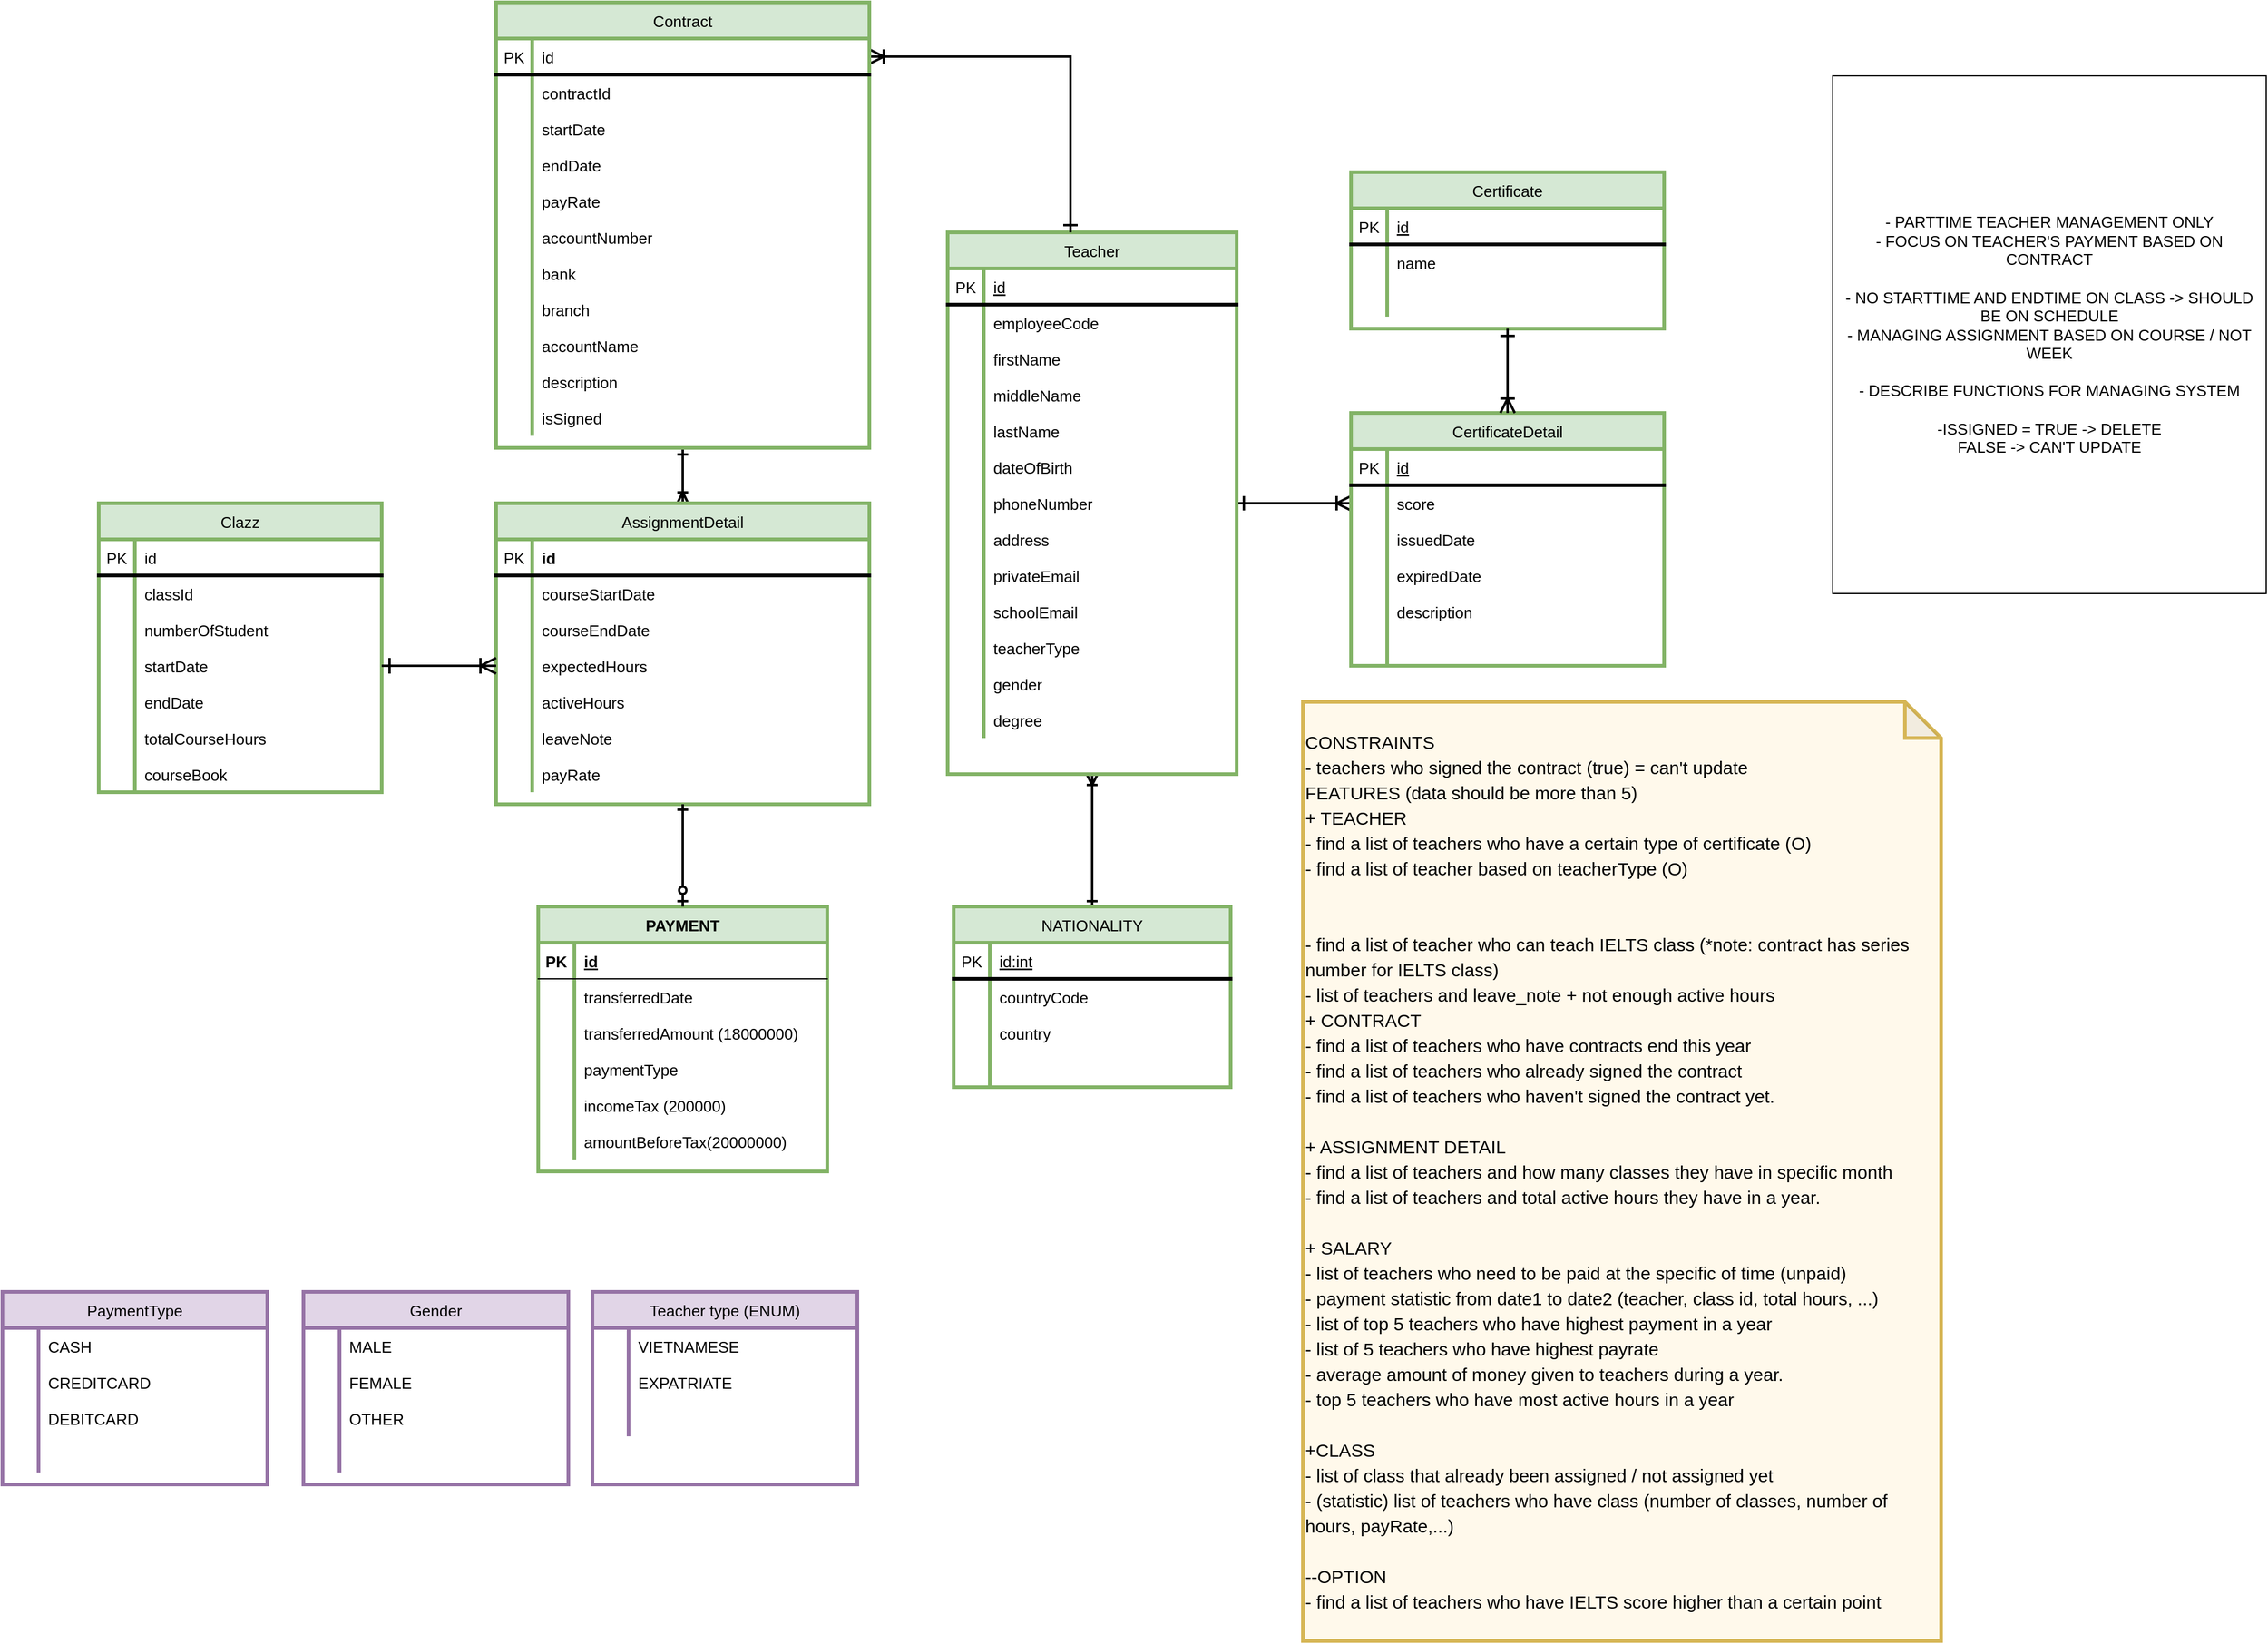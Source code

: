 <mxfile version="19.0.3" type="device"><diagram id="rzeRnDnIAdi3Aw8AZbY2" name="Page-1"><mxGraphModel dx="2417" dy="960" grid="1" gridSize="10" guides="1" tooltips="1" connect="1" arrows="1" fold="1" page="1" pageScale="1" pageWidth="850" pageHeight="1100" math="0" shadow="0"><root><mxCell id="0"/><mxCell id="1" parent="0"/><mxCell id="2NXaYQ-B0AKa3ftbl-aZ-64" style="edgeStyle=orthogonalEdgeStyle;rounded=0;orthogonalLoop=1;jettySize=auto;html=1;entryX=0.5;entryY=0;entryDx=0;entryDy=0;startArrow=ERoneToMany;startFill=0;endArrow=ERone;endFill=0;strokeWidth=2;fontSize=13;" parent="1" source="WdHDYAo0POtIYXs5FpGo-102" target="2NXaYQ-B0AKa3ftbl-aZ-51" edge="1"><mxGeometry relative="1" as="geometry"/></mxCell><mxCell id="2NXaYQ-B0AKa3ftbl-aZ-90" style="edgeStyle=orthogonalEdgeStyle;rounded=0;orthogonalLoop=1;jettySize=auto;html=1;startArrow=ERone;startFill=0;endArrow=ERoneToMany;endFill=0;entryX=0;entryY=0.5;entryDx=0;entryDy=0;endSize=9;startSize=9;strokeWidth=2;fontSize=13;" parent="1" source="WdHDYAo0POtIYXs5FpGo-102" target="2NXaYQ-B0AKa3ftbl-aZ-81" edge="1"><mxGeometry relative="1" as="geometry"><mxPoint x="540" y="410" as="targetPoint"/></mxGeometry></mxCell><mxCell id="WdHDYAo0POtIYXs5FpGo-102" value="Teacher" style="shape=table;startSize=30;container=1;collapsible=1;childLayout=tableLayout;fixedRows=1;rowLines=0;fontStyle=0;align=center;resizeLast=1;labelBackgroundColor=none;fontSize=13;strokeWidth=3;fillColor=#d5e8d4;strokeColor=#82b366;" parent="1" vertex="1"><mxGeometry x="185" y="380" width="240" height="450" as="geometry"/></mxCell><mxCell id="WdHDYAo0POtIYXs5FpGo-103" value="" style="shape=tableRow;horizontal=0;startSize=0;swimlaneHead=0;swimlaneBody=0;fillColor=none;collapsible=0;dropTarget=0;points=[[0,0.5],[1,0.5]];portConstraint=eastwest;top=0;left=0;right=0;bottom=1;labelBackgroundColor=none;fontSize=13;strokeWidth=3;fontStyle=0" parent="WdHDYAo0POtIYXs5FpGo-102" vertex="1"><mxGeometry y="30" width="240" height="30" as="geometry"/></mxCell><mxCell id="WdHDYAo0POtIYXs5FpGo-104" value="PK" style="shape=partialRectangle;connectable=0;fillColor=none;top=0;left=0;bottom=0;right=0;fontStyle=0;overflow=hidden;labelBackgroundColor=none;fontSize=13;strokeWidth=3;" parent="WdHDYAo0POtIYXs5FpGo-103" vertex="1"><mxGeometry width="30" height="30" as="geometry"><mxRectangle width="30" height="30" as="alternateBounds"/></mxGeometry></mxCell><mxCell id="WdHDYAo0POtIYXs5FpGo-105" value="id" style="shape=partialRectangle;connectable=0;fillColor=none;top=0;left=0;bottom=0;right=0;align=left;spacingLeft=6;fontStyle=4;overflow=hidden;labelBackgroundColor=none;fontSize=13;strokeWidth=3;" parent="WdHDYAo0POtIYXs5FpGo-103" vertex="1"><mxGeometry x="30" width="210" height="30" as="geometry"><mxRectangle width="210" height="30" as="alternateBounds"/></mxGeometry></mxCell><mxCell id="N1TeRboTudxuLtoSH3SF-22" value="" style="shape=tableRow;horizontal=0;startSize=0;swimlaneHead=0;swimlaneBody=0;fillColor=none;collapsible=0;dropTarget=0;points=[[0,0.5],[1,0.5]];portConstraint=eastwest;top=0;left=0;right=0;bottom=0;labelBackgroundColor=none;fontSize=13;strokeWidth=3;fontStyle=0" parent="WdHDYAo0POtIYXs5FpGo-102" vertex="1"><mxGeometry y="60" width="240" height="30" as="geometry"/></mxCell><mxCell id="N1TeRboTudxuLtoSH3SF-23" value="" style="shape=partialRectangle;connectable=0;fillColor=none;top=0;left=0;bottom=0;right=0;editable=1;overflow=hidden;labelBackgroundColor=none;fontSize=13;strokeWidth=3;fontStyle=0" parent="N1TeRboTudxuLtoSH3SF-22" vertex="1"><mxGeometry width="30" height="30" as="geometry"><mxRectangle width="30" height="30" as="alternateBounds"/></mxGeometry></mxCell><mxCell id="N1TeRboTudxuLtoSH3SF-24" value="employeeCode" style="shape=partialRectangle;connectable=0;fillColor=none;top=0;left=0;bottom=0;right=0;align=left;spacingLeft=6;overflow=hidden;labelBackgroundColor=none;fontSize=13;strokeWidth=3;fontStyle=0" parent="N1TeRboTudxuLtoSH3SF-22" vertex="1"><mxGeometry x="30" width="210" height="30" as="geometry"><mxRectangle width="210" height="30" as="alternateBounds"/></mxGeometry></mxCell><mxCell id="WdHDYAo0POtIYXs5FpGo-106" value="" style="shape=tableRow;horizontal=0;startSize=0;swimlaneHead=0;swimlaneBody=0;fillColor=none;collapsible=0;dropTarget=0;points=[[0,0.5],[1,0.5]];portConstraint=eastwest;top=0;left=0;right=0;bottom=0;labelBackgroundColor=none;fontSize=13;strokeWidth=3;fontStyle=0" parent="WdHDYAo0POtIYXs5FpGo-102" vertex="1"><mxGeometry y="90" width="240" height="30" as="geometry"/></mxCell><mxCell id="WdHDYAo0POtIYXs5FpGo-107" value="" style="shape=partialRectangle;connectable=0;fillColor=none;top=0;left=0;bottom=0;right=0;editable=1;overflow=hidden;labelBackgroundColor=none;fontSize=13;strokeWidth=3;fontStyle=0" parent="WdHDYAo0POtIYXs5FpGo-106" vertex="1"><mxGeometry width="30" height="30" as="geometry"><mxRectangle width="30" height="30" as="alternateBounds"/></mxGeometry></mxCell><mxCell id="WdHDYAo0POtIYXs5FpGo-108" value="firstName" style="shape=partialRectangle;connectable=0;fillColor=none;top=0;left=0;bottom=0;right=0;align=left;spacingLeft=6;overflow=hidden;labelBackgroundColor=none;fontSize=13;strokeWidth=3;fontStyle=0" parent="WdHDYAo0POtIYXs5FpGo-106" vertex="1"><mxGeometry x="30" width="210" height="30" as="geometry"><mxRectangle width="210" height="30" as="alternateBounds"/></mxGeometry></mxCell><mxCell id="WdHDYAo0POtIYXs5FpGo-109" value="" style="shape=tableRow;horizontal=0;startSize=0;swimlaneHead=0;swimlaneBody=0;fillColor=none;collapsible=0;dropTarget=0;points=[[0,0.5],[1,0.5]];portConstraint=eastwest;top=0;left=0;right=0;bottom=0;labelBackgroundColor=none;fontSize=13;strokeWidth=3;fontStyle=0" parent="WdHDYAo0POtIYXs5FpGo-102" vertex="1"><mxGeometry y="120" width="240" height="30" as="geometry"/></mxCell><mxCell id="WdHDYAo0POtIYXs5FpGo-110" value="" style="shape=partialRectangle;connectable=0;fillColor=none;top=0;left=0;bottom=0;right=0;editable=1;overflow=hidden;labelBackgroundColor=none;fontSize=13;strokeWidth=3;fontStyle=0" parent="WdHDYAo0POtIYXs5FpGo-109" vertex="1"><mxGeometry width="30" height="30" as="geometry"><mxRectangle width="30" height="30" as="alternateBounds"/></mxGeometry></mxCell><mxCell id="WdHDYAo0POtIYXs5FpGo-111" value="middleName" style="shape=partialRectangle;connectable=0;fillColor=none;top=0;left=0;bottom=0;right=0;align=left;spacingLeft=6;overflow=hidden;labelBackgroundColor=none;fontSize=13;strokeWidth=3;fontStyle=0" parent="WdHDYAo0POtIYXs5FpGo-109" vertex="1"><mxGeometry x="30" width="210" height="30" as="geometry"><mxRectangle width="210" height="30" as="alternateBounds"/></mxGeometry></mxCell><mxCell id="WdHDYAo0POtIYXs5FpGo-112" value="" style="shape=tableRow;horizontal=0;startSize=0;swimlaneHead=0;swimlaneBody=0;fillColor=none;collapsible=0;dropTarget=0;points=[[0,0.5],[1,0.5]];portConstraint=eastwest;top=0;left=0;right=0;bottom=0;labelBackgroundColor=none;fontSize=13;strokeWidth=3;fontStyle=0" parent="WdHDYAo0POtIYXs5FpGo-102" vertex="1"><mxGeometry y="150" width="240" height="30" as="geometry"/></mxCell><mxCell id="WdHDYAo0POtIYXs5FpGo-113" value="" style="shape=partialRectangle;connectable=0;fillColor=none;top=0;left=0;bottom=0;right=0;editable=1;overflow=hidden;labelBackgroundColor=none;fontSize=13;strokeWidth=3;fontStyle=0" parent="WdHDYAo0POtIYXs5FpGo-112" vertex="1"><mxGeometry width="30" height="30" as="geometry"><mxRectangle width="30" height="30" as="alternateBounds"/></mxGeometry></mxCell><mxCell id="WdHDYAo0POtIYXs5FpGo-114" value="lastName" style="shape=partialRectangle;connectable=0;fillColor=none;top=0;left=0;bottom=0;right=0;align=left;spacingLeft=6;overflow=hidden;labelBackgroundColor=none;fontSize=13;strokeWidth=3;fontStyle=0" parent="WdHDYAo0POtIYXs5FpGo-112" vertex="1"><mxGeometry x="30" width="210" height="30" as="geometry"><mxRectangle width="210" height="30" as="alternateBounds"/></mxGeometry></mxCell><mxCell id="WdHDYAo0POtIYXs5FpGo-280" value="" style="shape=tableRow;horizontal=0;startSize=0;swimlaneHead=0;swimlaneBody=0;fillColor=none;collapsible=0;dropTarget=0;points=[[0,0.5],[1,0.5]];portConstraint=eastwest;top=0;left=0;right=0;bottom=0;labelBackgroundColor=none;fontSize=13;strokeWidth=3;fontStyle=0" parent="WdHDYAo0POtIYXs5FpGo-102" vertex="1"><mxGeometry y="180" width="240" height="30" as="geometry"/></mxCell><mxCell id="WdHDYAo0POtIYXs5FpGo-281" value="" style="shape=partialRectangle;connectable=0;fillColor=none;top=0;left=0;bottom=0;right=0;editable=1;overflow=hidden;labelBackgroundColor=none;fontSize=13;strokeWidth=3;fontStyle=0" parent="WdHDYAo0POtIYXs5FpGo-280" vertex="1"><mxGeometry width="30" height="30" as="geometry"><mxRectangle width="30" height="30" as="alternateBounds"/></mxGeometry></mxCell><mxCell id="WdHDYAo0POtIYXs5FpGo-282" value="dateOfBirth" style="shape=partialRectangle;connectable=0;fillColor=none;top=0;left=0;bottom=0;right=0;align=left;spacingLeft=6;overflow=hidden;labelBackgroundColor=none;fontSize=13;strokeWidth=3;fontStyle=0" parent="WdHDYAo0POtIYXs5FpGo-280" vertex="1"><mxGeometry x="30" width="210" height="30" as="geometry"><mxRectangle width="210" height="30" as="alternateBounds"/></mxGeometry></mxCell><mxCell id="WdHDYAo0POtIYXs5FpGo-283" value="" style="shape=tableRow;horizontal=0;startSize=0;swimlaneHead=0;swimlaneBody=0;fillColor=none;collapsible=0;dropTarget=0;points=[[0,0.5],[1,0.5]];portConstraint=eastwest;top=0;left=0;right=0;bottom=0;labelBackgroundColor=none;fontSize=13;strokeWidth=3;fontStyle=0" parent="WdHDYAo0POtIYXs5FpGo-102" vertex="1"><mxGeometry y="210" width="240" height="30" as="geometry"/></mxCell><mxCell id="WdHDYAo0POtIYXs5FpGo-284" value="" style="shape=partialRectangle;connectable=0;fillColor=none;top=0;left=0;bottom=0;right=0;editable=1;overflow=hidden;labelBackgroundColor=none;fontSize=13;strokeWidth=3;fontStyle=0" parent="WdHDYAo0POtIYXs5FpGo-283" vertex="1"><mxGeometry width="30" height="30" as="geometry"><mxRectangle width="30" height="30" as="alternateBounds"/></mxGeometry></mxCell><mxCell id="WdHDYAo0POtIYXs5FpGo-285" value="phoneNumber" style="shape=partialRectangle;connectable=0;fillColor=none;top=0;left=0;bottom=0;right=0;align=left;spacingLeft=6;overflow=hidden;labelBackgroundColor=none;fontSize=13;strokeWidth=3;fontStyle=0" parent="WdHDYAo0POtIYXs5FpGo-283" vertex="1"><mxGeometry x="30" width="210" height="30" as="geometry"><mxRectangle width="210" height="30" as="alternateBounds"/></mxGeometry></mxCell><mxCell id="WdHDYAo0POtIYXs5FpGo-286" value="" style="shape=tableRow;horizontal=0;startSize=0;swimlaneHead=0;swimlaneBody=0;fillColor=none;collapsible=0;dropTarget=0;points=[[0,0.5],[1,0.5]];portConstraint=eastwest;top=0;left=0;right=0;bottom=0;labelBackgroundColor=none;fontSize=13;strokeWidth=3;fontStyle=0" parent="WdHDYAo0POtIYXs5FpGo-102" vertex="1"><mxGeometry y="240" width="240" height="30" as="geometry"/></mxCell><mxCell id="WdHDYAo0POtIYXs5FpGo-287" value="" style="shape=partialRectangle;connectable=0;fillColor=none;top=0;left=0;bottom=0;right=0;editable=1;overflow=hidden;labelBackgroundColor=none;fontSize=13;strokeWidth=3;fontStyle=0" parent="WdHDYAo0POtIYXs5FpGo-286" vertex="1"><mxGeometry width="30" height="30" as="geometry"><mxRectangle width="30" height="30" as="alternateBounds"/></mxGeometry></mxCell><mxCell id="WdHDYAo0POtIYXs5FpGo-288" value="address" style="shape=partialRectangle;connectable=0;fillColor=none;top=0;left=0;bottom=0;right=0;align=left;spacingLeft=6;overflow=hidden;labelBackgroundColor=none;fontSize=13;strokeWidth=3;fontStyle=0" parent="WdHDYAo0POtIYXs5FpGo-286" vertex="1"><mxGeometry x="30" width="210" height="30" as="geometry"><mxRectangle width="210" height="30" as="alternateBounds"/></mxGeometry></mxCell><mxCell id="WdHDYAo0POtIYXs5FpGo-274" value="" style="shape=tableRow;horizontal=0;startSize=0;swimlaneHead=0;swimlaneBody=0;fillColor=none;collapsible=0;dropTarget=0;points=[[0,0.5],[1,0.5]];portConstraint=eastwest;top=0;left=0;right=0;bottom=0;labelBackgroundColor=none;fontSize=13;strokeWidth=3;fontStyle=0" parent="WdHDYAo0POtIYXs5FpGo-102" vertex="1"><mxGeometry y="270" width="240" height="30" as="geometry"/></mxCell><mxCell id="WdHDYAo0POtIYXs5FpGo-275" value="" style="shape=partialRectangle;connectable=0;fillColor=none;top=0;left=0;bottom=0;right=0;editable=1;overflow=hidden;labelBackgroundColor=none;fontSize=13;strokeWidth=3;fontStyle=0" parent="WdHDYAo0POtIYXs5FpGo-274" vertex="1"><mxGeometry width="30" height="30" as="geometry"><mxRectangle width="30" height="30" as="alternateBounds"/></mxGeometry></mxCell><mxCell id="WdHDYAo0POtIYXs5FpGo-276" value="privateEmail" style="shape=partialRectangle;connectable=0;fillColor=none;top=0;left=0;bottom=0;right=0;align=left;spacingLeft=6;overflow=hidden;labelBackgroundColor=none;fontSize=13;strokeWidth=3;fontStyle=0" parent="WdHDYAo0POtIYXs5FpGo-274" vertex="1"><mxGeometry x="30" width="210" height="30" as="geometry"><mxRectangle width="210" height="30" as="alternateBounds"/></mxGeometry></mxCell><mxCell id="WdHDYAo0POtIYXs5FpGo-277" value="" style="shape=tableRow;horizontal=0;startSize=0;swimlaneHead=0;swimlaneBody=0;fillColor=none;collapsible=0;dropTarget=0;points=[[0,0.5],[1,0.5]];portConstraint=eastwest;top=0;left=0;right=0;bottom=0;labelBackgroundColor=none;fontSize=13;strokeWidth=3;fontStyle=0" parent="WdHDYAo0POtIYXs5FpGo-102" vertex="1"><mxGeometry y="300" width="240" height="30" as="geometry"/></mxCell><mxCell id="WdHDYAo0POtIYXs5FpGo-278" value="" style="shape=partialRectangle;connectable=0;fillColor=none;top=0;left=0;bottom=0;right=0;editable=1;overflow=hidden;labelBackgroundColor=none;fontSize=13;strokeWidth=3;fontStyle=0" parent="WdHDYAo0POtIYXs5FpGo-277" vertex="1"><mxGeometry width="30" height="30" as="geometry"><mxRectangle width="30" height="30" as="alternateBounds"/></mxGeometry></mxCell><mxCell id="WdHDYAo0POtIYXs5FpGo-279" value="schoolEmail" style="shape=partialRectangle;connectable=0;fillColor=none;top=0;left=0;bottom=0;right=0;align=left;spacingLeft=6;overflow=hidden;labelBackgroundColor=none;fontSize=13;strokeWidth=3;fontStyle=0" parent="WdHDYAo0POtIYXs5FpGo-277" vertex="1"><mxGeometry x="30" width="210" height="30" as="geometry"><mxRectangle width="210" height="30" as="alternateBounds"/></mxGeometry></mxCell><mxCell id="lugBJDBz22CcmzENWPqA-59" value="" style="shape=tableRow;horizontal=0;startSize=0;swimlaneHead=0;swimlaneBody=0;fillColor=none;collapsible=0;dropTarget=0;points=[[0,0.5],[1,0.5]];portConstraint=eastwest;top=0;left=0;right=0;bottom=0;labelBackgroundColor=none;fontSize=13;strokeWidth=3;fontStyle=0" parent="WdHDYAo0POtIYXs5FpGo-102" vertex="1"><mxGeometry y="330" width="240" height="30" as="geometry"/></mxCell><mxCell id="lugBJDBz22CcmzENWPqA-60" value="" style="shape=partialRectangle;connectable=0;fillColor=none;top=0;left=0;bottom=0;right=0;editable=1;overflow=hidden;labelBackgroundColor=none;fontSize=13;strokeWidth=3;fontStyle=0" parent="lugBJDBz22CcmzENWPqA-59" vertex="1"><mxGeometry width="30" height="30" as="geometry"><mxRectangle width="30" height="30" as="alternateBounds"/></mxGeometry></mxCell><mxCell id="lugBJDBz22CcmzENWPqA-61" value="teacherType" style="shape=partialRectangle;connectable=0;fillColor=none;top=0;left=0;bottom=0;right=0;align=left;spacingLeft=6;overflow=hidden;labelBackgroundColor=none;fontSize=13;strokeWidth=3;fontStyle=0" parent="lugBJDBz22CcmzENWPqA-59" vertex="1"><mxGeometry x="30" width="210" height="30" as="geometry"><mxRectangle width="210" height="30" as="alternateBounds"/></mxGeometry></mxCell><mxCell id="dRR1aXDCdHugh1V8zl1r-76" value="" style="shape=tableRow;horizontal=0;startSize=0;swimlaneHead=0;swimlaneBody=0;fillColor=none;collapsible=0;dropTarget=0;points=[[0,0.5],[1,0.5]];portConstraint=eastwest;top=0;left=0;right=0;bottom=0;labelBackgroundColor=none;fontSize=13;strokeWidth=3;fontStyle=0" parent="WdHDYAo0POtIYXs5FpGo-102" vertex="1"><mxGeometry y="360" width="240" height="30" as="geometry"/></mxCell><mxCell id="dRR1aXDCdHugh1V8zl1r-77" value="" style="shape=partialRectangle;connectable=0;fillColor=none;top=0;left=0;bottom=0;right=0;editable=1;overflow=hidden;labelBackgroundColor=none;fontSize=13;strokeWidth=3;fontStyle=0" parent="dRR1aXDCdHugh1V8zl1r-76" vertex="1"><mxGeometry width="30" height="30" as="geometry"><mxRectangle width="30" height="30" as="alternateBounds"/></mxGeometry></mxCell><mxCell id="dRR1aXDCdHugh1V8zl1r-78" value="gender" style="shape=partialRectangle;connectable=0;fillColor=none;top=0;left=0;bottom=0;right=0;align=left;spacingLeft=6;overflow=hidden;labelBackgroundColor=none;fontSize=13;strokeWidth=3;fontStyle=0" parent="dRR1aXDCdHugh1V8zl1r-76" vertex="1"><mxGeometry x="30" width="210" height="30" as="geometry"><mxRectangle width="210" height="30" as="alternateBounds"/></mxGeometry></mxCell><mxCell id="2NXaYQ-B0AKa3ftbl-aZ-68" value="" style="shape=tableRow;horizontal=0;startSize=0;swimlaneHead=0;swimlaneBody=0;fillColor=none;collapsible=0;dropTarget=0;points=[[0,0.5],[1,0.5]];portConstraint=eastwest;top=0;left=0;right=0;bottom=0;labelBackgroundColor=none;fontSize=13;strokeWidth=3;fontStyle=0" parent="WdHDYAo0POtIYXs5FpGo-102" vertex="1"><mxGeometry y="390" width="240" height="30" as="geometry"/></mxCell><mxCell id="2NXaYQ-B0AKa3ftbl-aZ-69" value="" style="shape=partialRectangle;connectable=0;fillColor=none;top=0;left=0;bottom=0;right=0;editable=1;overflow=hidden;labelBackgroundColor=none;fontSize=13;strokeWidth=3;fontStyle=0" parent="2NXaYQ-B0AKa3ftbl-aZ-68" vertex="1"><mxGeometry width="30" height="30" as="geometry"><mxRectangle width="30" height="30" as="alternateBounds"/></mxGeometry></mxCell><mxCell id="2NXaYQ-B0AKa3ftbl-aZ-70" value="degree" style="shape=partialRectangle;connectable=0;fillColor=none;top=0;left=0;bottom=0;right=0;align=left;spacingLeft=6;overflow=hidden;labelBackgroundColor=none;fontSize=13;strokeWidth=3;fontStyle=0" parent="2NXaYQ-B0AKa3ftbl-aZ-68" vertex="1"><mxGeometry x="30" width="210" height="30" as="geometry"><mxRectangle width="210" height="30" as="alternateBounds"/></mxGeometry></mxCell><mxCell id="WdHDYAo0POtIYXs5FpGo-232" value="Clazz" style="shape=table;startSize=30;container=1;collapsible=1;childLayout=tableLayout;fixedRows=1;rowLines=0;fontStyle=0;align=center;resizeLast=1;labelBackgroundColor=none;fontSize=13;strokeWidth=3;fillColor=#d5e8d4;strokeColor=#82b366;" parent="1" vertex="1"><mxGeometry x="-520" y="605" width="235" height="240" as="geometry"/></mxCell><mxCell id="WdHDYAo0POtIYXs5FpGo-233" value="" style="shape=tableRow;horizontal=0;startSize=0;swimlaneHead=0;swimlaneBody=0;fillColor=none;collapsible=0;dropTarget=0;points=[[0,0.5],[1,0.5]];portConstraint=eastwest;top=0;left=0;right=0;bottom=1;labelBackgroundColor=none;fontSize=13;strokeWidth=3;fontStyle=0" parent="WdHDYAo0POtIYXs5FpGo-232" vertex="1"><mxGeometry y="30" width="235" height="30" as="geometry"/></mxCell><mxCell id="WdHDYAo0POtIYXs5FpGo-234" value="PK" style="shape=partialRectangle;connectable=0;fillColor=none;top=0;left=0;bottom=0;right=0;fontStyle=0;overflow=hidden;labelBackgroundColor=none;fontSize=13;strokeWidth=3;" parent="WdHDYAo0POtIYXs5FpGo-233" vertex="1"><mxGeometry width="30" height="30" as="geometry"><mxRectangle width="30" height="30" as="alternateBounds"/></mxGeometry></mxCell><mxCell id="WdHDYAo0POtIYXs5FpGo-235" value="id" style="shape=partialRectangle;connectable=0;fillColor=none;top=0;left=0;bottom=0;right=0;align=left;spacingLeft=6;fontStyle=0;overflow=hidden;labelBackgroundColor=none;fontSize=13;strokeWidth=3;" parent="WdHDYAo0POtIYXs5FpGo-233" vertex="1"><mxGeometry x="30" width="205" height="30" as="geometry"><mxRectangle width="205" height="30" as="alternateBounds"/></mxGeometry></mxCell><mxCell id="WdHDYAo0POtIYXs5FpGo-236" value="" style="shape=tableRow;horizontal=0;startSize=0;swimlaneHead=0;swimlaneBody=0;fillColor=none;collapsible=0;dropTarget=0;points=[[0,0.5],[1,0.5]];portConstraint=eastwest;top=0;left=0;right=0;bottom=0;labelBackgroundColor=none;fontSize=13;strokeWidth=3;fontStyle=0" parent="WdHDYAo0POtIYXs5FpGo-232" vertex="1"><mxGeometry y="60" width="235" height="30" as="geometry"/></mxCell><mxCell id="WdHDYAo0POtIYXs5FpGo-237" value="" style="shape=partialRectangle;connectable=0;fillColor=none;top=0;left=0;bottom=0;right=0;editable=1;overflow=hidden;labelBackgroundColor=none;fontSize=13;strokeWidth=3;fontStyle=0" parent="WdHDYAo0POtIYXs5FpGo-236" vertex="1"><mxGeometry width="30" height="30" as="geometry"><mxRectangle width="30" height="30" as="alternateBounds"/></mxGeometry></mxCell><mxCell id="WdHDYAo0POtIYXs5FpGo-238" value="classId" style="shape=partialRectangle;connectable=0;fillColor=none;top=0;left=0;bottom=0;right=0;align=left;spacingLeft=6;overflow=hidden;labelBackgroundColor=none;fontSize=13;strokeWidth=3;fontStyle=0" parent="WdHDYAo0POtIYXs5FpGo-236" vertex="1"><mxGeometry x="30" width="205" height="30" as="geometry"><mxRectangle width="205" height="30" as="alternateBounds"/></mxGeometry></mxCell><mxCell id="WdHDYAo0POtIYXs5FpGo-239" value="" style="shape=tableRow;horizontal=0;startSize=0;swimlaneHead=0;swimlaneBody=0;fillColor=none;collapsible=0;dropTarget=0;points=[[0,0.5],[1,0.5]];portConstraint=eastwest;top=0;left=0;right=0;bottom=0;labelBackgroundColor=none;fontSize=13;strokeWidth=3;fontStyle=0" parent="WdHDYAo0POtIYXs5FpGo-232" vertex="1"><mxGeometry y="90" width="235" height="30" as="geometry"/></mxCell><mxCell id="WdHDYAo0POtIYXs5FpGo-240" value="" style="shape=partialRectangle;connectable=0;fillColor=none;top=0;left=0;bottom=0;right=0;editable=1;overflow=hidden;labelBackgroundColor=none;fontSize=13;strokeWidth=3;fontStyle=0" parent="WdHDYAo0POtIYXs5FpGo-239" vertex="1"><mxGeometry width="30" height="30" as="geometry"><mxRectangle width="30" height="30" as="alternateBounds"/></mxGeometry></mxCell><mxCell id="WdHDYAo0POtIYXs5FpGo-241" value="numberOfStudent" style="shape=partialRectangle;connectable=0;fillColor=none;top=0;left=0;bottom=0;right=0;align=left;spacingLeft=6;overflow=hidden;labelBackgroundColor=none;fontSize=13;strokeWidth=3;fontStyle=0" parent="WdHDYAo0POtIYXs5FpGo-239" vertex="1"><mxGeometry x="30" width="205" height="30" as="geometry"><mxRectangle width="205" height="30" as="alternateBounds"/></mxGeometry></mxCell><mxCell id="WdHDYAo0POtIYXs5FpGo-299" value="" style="shape=tableRow;horizontal=0;startSize=0;swimlaneHead=0;swimlaneBody=0;fillColor=none;collapsible=0;dropTarget=0;points=[[0,0.5],[1,0.5]];portConstraint=eastwest;top=0;left=0;right=0;bottom=0;labelBackgroundColor=none;fontSize=13;strokeWidth=3;fontStyle=0" parent="WdHDYAo0POtIYXs5FpGo-232" vertex="1"><mxGeometry y="120" width="235" height="30" as="geometry"/></mxCell><mxCell id="WdHDYAo0POtIYXs5FpGo-300" value="" style="shape=partialRectangle;connectable=0;fillColor=none;top=0;left=0;bottom=0;right=0;editable=1;overflow=hidden;labelBackgroundColor=none;fontSize=13;strokeWidth=3;fontStyle=0" parent="WdHDYAo0POtIYXs5FpGo-299" vertex="1"><mxGeometry width="30" height="30" as="geometry"><mxRectangle width="30" height="30" as="alternateBounds"/></mxGeometry></mxCell><mxCell id="WdHDYAo0POtIYXs5FpGo-301" value="startDate" style="shape=partialRectangle;connectable=0;fillColor=none;top=0;left=0;bottom=0;right=0;align=left;spacingLeft=6;overflow=hidden;labelBackgroundColor=none;fontSize=13;strokeWidth=3;fontStyle=0" parent="WdHDYAo0POtIYXs5FpGo-299" vertex="1"><mxGeometry x="30" width="205" height="30" as="geometry"><mxRectangle width="205" height="30" as="alternateBounds"/></mxGeometry></mxCell><mxCell id="WdHDYAo0POtIYXs5FpGo-308" value="" style="shape=tableRow;horizontal=0;startSize=0;swimlaneHead=0;swimlaneBody=0;fillColor=none;collapsible=0;dropTarget=0;points=[[0,0.5],[1,0.5]];portConstraint=eastwest;top=0;left=0;right=0;bottom=0;labelBackgroundColor=none;fontSize=13;strokeWidth=3;fontStyle=0" parent="WdHDYAo0POtIYXs5FpGo-232" vertex="1"><mxGeometry y="150" width="235" height="30" as="geometry"/></mxCell><mxCell id="WdHDYAo0POtIYXs5FpGo-309" value="" style="shape=partialRectangle;connectable=0;fillColor=none;top=0;left=0;bottom=0;right=0;editable=1;overflow=hidden;labelBackgroundColor=none;fontSize=13;strokeWidth=3;fontStyle=0" parent="WdHDYAo0POtIYXs5FpGo-308" vertex="1"><mxGeometry width="30" height="30" as="geometry"><mxRectangle width="30" height="30" as="alternateBounds"/></mxGeometry></mxCell><mxCell id="WdHDYAo0POtIYXs5FpGo-310" value="endDate" style="shape=partialRectangle;connectable=0;fillColor=none;top=0;left=0;bottom=0;right=0;align=left;spacingLeft=6;overflow=hidden;labelBackgroundColor=none;fontSize=13;strokeWidth=3;fontStyle=0" parent="WdHDYAo0POtIYXs5FpGo-308" vertex="1"><mxGeometry x="30" width="205" height="30" as="geometry"><mxRectangle width="205" height="30" as="alternateBounds"/></mxGeometry></mxCell><mxCell id="yJiHXo-F6pbkSkDugjpB-24" value="" style="shape=tableRow;horizontal=0;startSize=0;swimlaneHead=0;swimlaneBody=0;fillColor=none;collapsible=0;dropTarget=0;points=[[0,0.5],[1,0.5]];portConstraint=eastwest;top=0;left=0;right=0;bottom=0;labelBackgroundColor=none;fontSize=13;strokeWidth=3;fontStyle=0" parent="WdHDYAo0POtIYXs5FpGo-232" vertex="1"><mxGeometry y="180" width="235" height="30" as="geometry"/></mxCell><mxCell id="yJiHXo-F6pbkSkDugjpB-25" value="" style="shape=partialRectangle;connectable=0;fillColor=none;top=0;left=0;bottom=0;right=0;editable=1;overflow=hidden;labelBackgroundColor=none;fontSize=13;strokeWidth=3;fontStyle=0" parent="yJiHXo-F6pbkSkDugjpB-24" vertex="1"><mxGeometry width="30" height="30" as="geometry"><mxRectangle width="30" height="30" as="alternateBounds"/></mxGeometry></mxCell><mxCell id="yJiHXo-F6pbkSkDugjpB-26" value="totalCourseHours" style="shape=partialRectangle;connectable=0;fillColor=none;top=0;left=0;bottom=0;right=0;align=left;spacingLeft=6;overflow=hidden;labelBackgroundColor=none;fontSize=13;strokeWidth=3;fontStyle=0" parent="yJiHXo-F6pbkSkDugjpB-24" vertex="1"><mxGeometry x="30" width="205" height="30" as="geometry"><mxRectangle width="205" height="30" as="alternateBounds"/></mxGeometry></mxCell><mxCell id="WdHDYAo0POtIYXs5FpGo-311" value="" style="shape=tableRow;horizontal=0;startSize=0;swimlaneHead=0;swimlaneBody=0;fillColor=none;collapsible=0;dropTarget=0;points=[[0,0.5],[1,0.5]];portConstraint=eastwest;top=0;left=0;right=0;bottom=0;labelBackgroundColor=none;fontSize=13;strokeWidth=3;fontStyle=0" parent="WdHDYAo0POtIYXs5FpGo-232" vertex="1"><mxGeometry y="210" width="235" height="30" as="geometry"/></mxCell><mxCell id="WdHDYAo0POtIYXs5FpGo-312" value="" style="shape=partialRectangle;connectable=0;fillColor=none;top=0;left=0;bottom=0;right=0;editable=1;overflow=hidden;labelBackgroundColor=none;fontSize=13;strokeWidth=3;fontStyle=0" parent="WdHDYAo0POtIYXs5FpGo-311" vertex="1"><mxGeometry width="30" height="30" as="geometry"><mxRectangle width="30" height="30" as="alternateBounds"/></mxGeometry></mxCell><mxCell id="WdHDYAo0POtIYXs5FpGo-313" value="courseBook" style="shape=partialRectangle;connectable=0;fillColor=none;top=0;left=0;bottom=0;right=0;align=left;spacingLeft=6;overflow=hidden;labelBackgroundColor=none;fontSize=13;strokeWidth=3;fontStyle=0" parent="WdHDYAo0POtIYXs5FpGo-311" vertex="1"><mxGeometry x="30" width="205" height="30" as="geometry"><mxRectangle width="205" height="30" as="alternateBounds"/></mxGeometry></mxCell><mxCell id="WdHDYAo0POtIYXs5FpGo-266" value="" style="edgeStyle=orthogonalEdgeStyle;fontSize=13;html=1;endArrow=ERoneToMany;endFill=0;entryX=1;entryY=0.5;entryDx=0;entryDy=0;endSize=9;startSize=9;rounded=0;jumpSize=6;startArrow=ERone;startFill=0;strokeWidth=2;exitX=0.425;exitY=0;exitDx=0;exitDy=0;exitPerimeter=0;fontStyle=0" parent="1" source="WdHDYAo0POtIYXs5FpGo-102" target="lugBJDBz22CcmzENWPqA-5" edge="1"><mxGeometry width="100" height="100" relative="1" as="geometry"><mxPoint x="180" y="590" as="sourcePoint"/><mxPoint x="-190.0" y="481" as="targetPoint"/></mxGeometry></mxCell><mxCell id="2NXaYQ-B0AKa3ftbl-aZ-50" style="edgeStyle=orthogonalEdgeStyle;rounded=0;orthogonalLoop=1;jettySize=auto;html=1;startArrow=ERoneToMany;startFill=0;endArrow=ERone;endFill=0;strokeWidth=2;fontSize=13;" parent="1" source="N1TeRboTudxuLtoSH3SF-50" edge="1"><mxGeometry relative="1" as="geometry"><mxPoint x="-35" y="560" as="targetPoint"/></mxGeometry></mxCell><mxCell id="N1TeRboTudxuLtoSH3SF-50" value="AssignmentDetail" style="shape=table;startSize=30;container=1;collapsible=1;childLayout=tableLayout;fixedRows=1;rowLines=0;fontStyle=0;align=center;resizeLast=1;labelBackgroundColor=none;fontSize=13;strokeWidth=3;fillColor=#d5e8d4;strokeColor=#82b366;" parent="1" vertex="1"><mxGeometry x="-190" y="605" width="310" height="250" as="geometry"/></mxCell><mxCell id="N1TeRboTudxuLtoSH3SF-51" value="" style="shape=tableRow;horizontal=0;startSize=0;swimlaneHead=0;swimlaneBody=0;fillColor=none;collapsible=0;dropTarget=0;points=[[0,0.5],[1,0.5]];portConstraint=eastwest;top=0;left=0;right=0;bottom=1;labelBackgroundColor=none;fontSize=13;strokeWidth=3;fontStyle=0" parent="N1TeRboTudxuLtoSH3SF-50" vertex="1"><mxGeometry y="30" width="310" height="30" as="geometry"/></mxCell><mxCell id="N1TeRboTudxuLtoSH3SF-52" value="PK" style="shape=partialRectangle;connectable=0;fillColor=none;top=0;left=0;bottom=0;right=0;fontStyle=0;overflow=hidden;labelBackgroundColor=none;fontSize=13;strokeWidth=3;" parent="N1TeRboTudxuLtoSH3SF-51" vertex="1"><mxGeometry width="30" height="30" as="geometry"><mxRectangle width="30" height="30" as="alternateBounds"/></mxGeometry></mxCell><mxCell id="N1TeRboTudxuLtoSH3SF-53" value="id" style="shape=partialRectangle;connectable=0;fillColor=none;top=0;left=0;bottom=0;right=0;align=left;spacingLeft=6;fontStyle=1;overflow=hidden;labelBackgroundColor=none;fontSize=13;strokeWidth=3;" parent="N1TeRboTudxuLtoSH3SF-51" vertex="1"><mxGeometry x="30" width="280" height="30" as="geometry"><mxRectangle width="280" height="30" as="alternateBounds"/></mxGeometry></mxCell><mxCell id="N1TeRboTudxuLtoSH3SF-54" value="" style="shape=tableRow;horizontal=0;startSize=0;swimlaneHead=0;swimlaneBody=0;fillColor=none;collapsible=0;dropTarget=0;points=[[0,0.5],[1,0.5]];portConstraint=eastwest;top=0;left=0;right=0;bottom=0;labelBackgroundColor=none;fontSize=13;strokeWidth=3;fontStyle=0" parent="N1TeRboTudxuLtoSH3SF-50" vertex="1"><mxGeometry y="60" width="310" height="30" as="geometry"/></mxCell><mxCell id="N1TeRboTudxuLtoSH3SF-55" value="" style="shape=partialRectangle;connectable=0;fillColor=none;top=0;left=0;bottom=0;right=0;editable=1;overflow=hidden;labelBackgroundColor=none;fontSize=13;strokeWidth=3;fontStyle=0" parent="N1TeRboTudxuLtoSH3SF-54" vertex="1"><mxGeometry width="30" height="30" as="geometry"><mxRectangle width="30" height="30" as="alternateBounds"/></mxGeometry></mxCell><mxCell id="N1TeRboTudxuLtoSH3SF-56" value="courseStartDate" style="shape=partialRectangle;connectable=0;fillColor=none;top=0;left=0;bottom=0;right=0;align=left;spacingLeft=6;overflow=hidden;labelBackgroundColor=none;fontSize=13;strokeWidth=3;fontStyle=0" parent="N1TeRboTudxuLtoSH3SF-54" vertex="1"><mxGeometry x="30" width="280" height="30" as="geometry"><mxRectangle width="280" height="30" as="alternateBounds"/></mxGeometry></mxCell><mxCell id="2NXaYQ-B0AKa3ftbl-aZ-6" value="" style="shape=tableRow;horizontal=0;startSize=0;swimlaneHead=0;swimlaneBody=0;fillColor=none;collapsible=0;dropTarget=0;points=[[0,0.5],[1,0.5]];portConstraint=eastwest;top=0;left=0;right=0;bottom=0;labelBackgroundColor=none;fontSize=13;strokeWidth=3;fontStyle=0" parent="N1TeRboTudxuLtoSH3SF-50" vertex="1"><mxGeometry y="90" width="310" height="30" as="geometry"/></mxCell><mxCell id="2NXaYQ-B0AKa3ftbl-aZ-7" value="" style="shape=partialRectangle;connectable=0;fillColor=none;top=0;left=0;bottom=0;right=0;editable=1;overflow=hidden;labelBackgroundColor=none;fontSize=13;strokeWidth=3;fontStyle=0" parent="2NXaYQ-B0AKa3ftbl-aZ-6" vertex="1"><mxGeometry width="30" height="30" as="geometry"><mxRectangle width="30" height="30" as="alternateBounds"/></mxGeometry></mxCell><mxCell id="2NXaYQ-B0AKa3ftbl-aZ-8" value="courseEndDate" style="shape=partialRectangle;connectable=0;fillColor=none;top=0;left=0;bottom=0;right=0;align=left;spacingLeft=6;overflow=hidden;labelBackgroundColor=none;fontSize=13;strokeWidth=3;fontStyle=0" parent="2NXaYQ-B0AKa3ftbl-aZ-6" vertex="1"><mxGeometry x="30" width="280" height="30" as="geometry"><mxRectangle width="280" height="30" as="alternateBounds"/></mxGeometry></mxCell><mxCell id="2NXaYQ-B0AKa3ftbl-aZ-12" value="" style="shape=tableRow;horizontal=0;startSize=0;swimlaneHead=0;swimlaneBody=0;fillColor=none;collapsible=0;dropTarget=0;points=[[0,0.5],[1,0.5]];portConstraint=eastwest;top=0;left=0;right=0;bottom=0;labelBackgroundColor=none;fontSize=13;strokeWidth=3;fontStyle=0" parent="N1TeRboTudxuLtoSH3SF-50" vertex="1"><mxGeometry y="120" width="310" height="30" as="geometry"/></mxCell><mxCell id="2NXaYQ-B0AKa3ftbl-aZ-13" value="" style="shape=partialRectangle;connectable=0;fillColor=none;top=0;left=0;bottom=0;right=0;editable=1;overflow=hidden;labelBackgroundColor=none;fontSize=13;strokeWidth=3;fontStyle=0" parent="2NXaYQ-B0AKa3ftbl-aZ-12" vertex="1"><mxGeometry width="30" height="30" as="geometry"><mxRectangle width="30" height="30" as="alternateBounds"/></mxGeometry></mxCell><mxCell id="2NXaYQ-B0AKa3ftbl-aZ-14" value="expectedHours" style="shape=partialRectangle;connectable=0;fillColor=none;top=0;left=0;bottom=0;right=0;align=left;spacingLeft=6;overflow=hidden;labelBackgroundColor=none;fontSize=13;strokeWidth=3;fontStyle=0" parent="2NXaYQ-B0AKa3ftbl-aZ-12" vertex="1"><mxGeometry x="30" width="280" height="30" as="geometry"><mxRectangle width="280" height="30" as="alternateBounds"/></mxGeometry></mxCell><mxCell id="yJiHXo-F6pbkSkDugjpB-27" value="" style="shape=tableRow;horizontal=0;startSize=0;swimlaneHead=0;swimlaneBody=0;fillColor=none;collapsible=0;dropTarget=0;points=[[0,0.5],[1,0.5]];portConstraint=eastwest;top=0;left=0;right=0;bottom=0;labelBackgroundColor=none;fontSize=13;strokeWidth=3;fontStyle=0" parent="N1TeRboTudxuLtoSH3SF-50" vertex="1"><mxGeometry y="150" width="310" height="30" as="geometry"/></mxCell><mxCell id="yJiHXo-F6pbkSkDugjpB-28" value="" style="shape=partialRectangle;connectable=0;fillColor=none;top=0;left=0;bottom=0;right=0;editable=1;overflow=hidden;labelBackgroundColor=none;fontSize=13;strokeWidth=3;fontStyle=0" parent="yJiHXo-F6pbkSkDugjpB-27" vertex="1"><mxGeometry width="30" height="30" as="geometry"><mxRectangle width="30" height="30" as="alternateBounds"/></mxGeometry></mxCell><mxCell id="yJiHXo-F6pbkSkDugjpB-29" value="activeHours" style="shape=partialRectangle;connectable=0;fillColor=none;top=0;left=0;bottom=0;right=0;align=left;spacingLeft=6;overflow=hidden;labelBackgroundColor=none;fontSize=13;strokeWidth=3;fontStyle=0" parent="yJiHXo-F6pbkSkDugjpB-27" vertex="1"><mxGeometry x="30" width="280" height="30" as="geometry"><mxRectangle width="280" height="30" as="alternateBounds"/></mxGeometry></mxCell><mxCell id="2NXaYQ-B0AKa3ftbl-aZ-15" value="" style="shape=tableRow;horizontal=0;startSize=0;swimlaneHead=0;swimlaneBody=0;fillColor=none;collapsible=0;dropTarget=0;points=[[0,0.5],[1,0.5]];portConstraint=eastwest;top=0;left=0;right=0;bottom=0;labelBackgroundColor=none;fontSize=13;strokeWidth=3;fontStyle=0" parent="N1TeRboTudxuLtoSH3SF-50" vertex="1"><mxGeometry y="180" width="310" height="30" as="geometry"/></mxCell><mxCell id="2NXaYQ-B0AKa3ftbl-aZ-16" value="" style="shape=partialRectangle;connectable=0;fillColor=none;top=0;left=0;bottom=0;right=0;editable=1;overflow=hidden;labelBackgroundColor=none;fontSize=13;strokeWidth=3;fontStyle=0" parent="2NXaYQ-B0AKa3ftbl-aZ-15" vertex="1"><mxGeometry width="30" height="30" as="geometry"><mxRectangle width="30" height="30" as="alternateBounds"/></mxGeometry></mxCell><mxCell id="2NXaYQ-B0AKa3ftbl-aZ-17" value="leaveNote" style="shape=partialRectangle;connectable=0;fillColor=none;top=0;left=0;bottom=0;right=0;align=left;spacingLeft=6;overflow=hidden;labelBackgroundColor=none;fontSize=13;strokeWidth=3;fontStyle=0" parent="2NXaYQ-B0AKa3ftbl-aZ-15" vertex="1"><mxGeometry x="30" width="280" height="30" as="geometry"><mxRectangle width="280" height="30" as="alternateBounds"/></mxGeometry></mxCell><mxCell id="2NXaYQ-B0AKa3ftbl-aZ-1" value="" style="shape=tableRow;horizontal=0;startSize=0;swimlaneHead=0;swimlaneBody=0;fillColor=none;collapsible=0;dropTarget=0;points=[[0,0.5],[1,0.5]];portConstraint=eastwest;top=0;left=0;right=0;bottom=0;labelBackgroundColor=none;fontSize=13;strokeWidth=3;fontStyle=0" parent="N1TeRboTudxuLtoSH3SF-50" vertex="1"><mxGeometry y="210" width="310" height="30" as="geometry"/></mxCell><mxCell id="2NXaYQ-B0AKa3ftbl-aZ-2" value="" style="shape=partialRectangle;connectable=0;fillColor=none;top=0;left=0;bottom=0;right=0;editable=1;overflow=hidden;labelBackgroundColor=none;fontSize=13;strokeWidth=3;fontStyle=0" parent="2NXaYQ-B0AKa3ftbl-aZ-1" vertex="1"><mxGeometry width="30" height="30" as="geometry"><mxRectangle width="30" height="30" as="alternateBounds"/></mxGeometry></mxCell><mxCell id="2NXaYQ-B0AKa3ftbl-aZ-3" value="payRate" style="shape=partialRectangle;connectable=0;fillColor=none;top=0;left=0;bottom=0;right=0;align=left;spacingLeft=6;overflow=hidden;labelBackgroundColor=none;fontSize=13;strokeWidth=3;fontStyle=0" parent="2NXaYQ-B0AKa3ftbl-aZ-1" vertex="1"><mxGeometry x="30" width="280" height="30" as="geometry"><mxRectangle width="280" height="30" as="alternateBounds"/></mxGeometry></mxCell><mxCell id="N1TeRboTudxuLtoSH3SF-66" value="" style="fontSize=13;html=1;endArrow=ERoneToMany;endFill=0;rounded=0;startSize=10;endSize=10;strokeWidth=2;jumpSize=6;startArrow=ERone;startFill=0;edgeStyle=orthogonalEdgeStyle;entryX=0;entryY=0.5;entryDx=0;entryDy=0;fontStyle=0;exitX=1;exitY=0.5;exitDx=0;exitDy=0;" parent="1" target="2NXaYQ-B0AKa3ftbl-aZ-12" edge="1" source="WdHDYAo0POtIYXs5FpGo-299"><mxGeometry width="100" height="100" relative="1" as="geometry"><mxPoint x="-280" y="735" as="sourcePoint"/><mxPoint x="-410" y="650" as="targetPoint"/><Array as="points"><mxPoint x="-190" y="740"/></Array></mxGeometry></mxCell><mxCell id="lugBJDBz22CcmzENWPqA-4" value="Contract" style="shape=table;startSize=30;container=1;collapsible=1;childLayout=tableLayout;fixedRows=1;rowLines=0;fontStyle=0;align=center;resizeLast=1;labelBackgroundColor=none;fontSize=13;strokeWidth=3;fillColor=#d5e8d4;strokeColor=#82b366;" parent="1" vertex="1"><mxGeometry x="-190" y="189" width="310" height="370" as="geometry"/></mxCell><mxCell id="lugBJDBz22CcmzENWPqA-5" value="" style="shape=tableRow;horizontal=0;startSize=0;swimlaneHead=0;swimlaneBody=0;fillColor=none;collapsible=0;dropTarget=0;points=[[0,0.5],[1,0.5]];portConstraint=eastwest;top=0;left=0;right=0;bottom=1;labelBackgroundColor=none;fontSize=13;strokeWidth=3;fontStyle=0" parent="lugBJDBz22CcmzENWPqA-4" vertex="1"><mxGeometry y="30" width="310" height="30" as="geometry"/></mxCell><mxCell id="lugBJDBz22CcmzENWPqA-6" value="PK" style="shape=partialRectangle;connectable=0;fillColor=none;top=0;left=0;bottom=0;right=0;fontStyle=0;overflow=hidden;labelBackgroundColor=none;fontSize=13;strokeWidth=3;" parent="lugBJDBz22CcmzENWPqA-5" vertex="1"><mxGeometry width="30" height="30" as="geometry"><mxRectangle width="30" height="30" as="alternateBounds"/></mxGeometry></mxCell><mxCell id="lugBJDBz22CcmzENWPqA-7" value="id" style="shape=partialRectangle;connectable=0;fillColor=none;top=0;left=0;bottom=0;right=0;align=left;spacingLeft=6;fontStyle=0;overflow=hidden;labelBackgroundColor=none;fontSize=13;strokeWidth=3;" parent="lugBJDBz22CcmzENWPqA-5" vertex="1"><mxGeometry x="30" width="280" height="30" as="geometry"><mxRectangle width="280" height="30" as="alternateBounds"/></mxGeometry></mxCell><mxCell id="lugBJDBz22CcmzENWPqA-8" value="" style="shape=tableRow;horizontal=0;startSize=0;swimlaneHead=0;swimlaneBody=0;fillColor=none;collapsible=0;dropTarget=0;points=[[0,0.5],[1,0.5]];portConstraint=eastwest;top=0;left=0;right=0;bottom=0;labelBackgroundColor=none;fontSize=13;strokeWidth=3;fontStyle=0" parent="lugBJDBz22CcmzENWPqA-4" vertex="1"><mxGeometry y="60" width="310" height="30" as="geometry"/></mxCell><mxCell id="lugBJDBz22CcmzENWPqA-9" value="" style="shape=partialRectangle;connectable=0;fillColor=none;top=0;left=0;bottom=0;right=0;editable=1;overflow=hidden;labelBackgroundColor=none;fontSize=13;strokeWidth=3;fontStyle=0" parent="lugBJDBz22CcmzENWPqA-8" vertex="1"><mxGeometry width="30" height="30" as="geometry"><mxRectangle width="30" height="30" as="alternateBounds"/></mxGeometry></mxCell><mxCell id="lugBJDBz22CcmzENWPqA-10" value="contractId" style="shape=partialRectangle;connectable=0;fillColor=none;top=0;left=0;bottom=0;right=0;align=left;spacingLeft=6;overflow=hidden;labelBackgroundColor=none;fontSize=13;strokeWidth=3;fontStyle=0" parent="lugBJDBz22CcmzENWPqA-8" vertex="1"><mxGeometry x="30" width="280" height="30" as="geometry"><mxRectangle width="280" height="30" as="alternateBounds"/></mxGeometry></mxCell><mxCell id="lugBJDBz22CcmzENWPqA-11" value="" style="shape=tableRow;horizontal=0;startSize=0;swimlaneHead=0;swimlaneBody=0;fillColor=none;collapsible=0;dropTarget=0;points=[[0,0.5],[1,0.5]];portConstraint=eastwest;top=0;left=0;right=0;bottom=0;labelBackgroundColor=none;fontSize=13;strokeWidth=3;fontStyle=0" parent="lugBJDBz22CcmzENWPqA-4" vertex="1"><mxGeometry y="90" width="310" height="30" as="geometry"/></mxCell><mxCell id="lugBJDBz22CcmzENWPqA-12" value="" style="shape=partialRectangle;connectable=0;fillColor=none;top=0;left=0;bottom=0;right=0;editable=1;overflow=hidden;labelBackgroundColor=none;fontSize=13;strokeWidth=3;fontStyle=0" parent="lugBJDBz22CcmzENWPqA-11" vertex="1"><mxGeometry width="30" height="30" as="geometry"><mxRectangle width="30" height="30" as="alternateBounds"/></mxGeometry></mxCell><mxCell id="lugBJDBz22CcmzENWPqA-13" value="startDate" style="shape=partialRectangle;connectable=0;fillColor=none;top=0;left=0;bottom=0;right=0;align=left;spacingLeft=6;overflow=hidden;labelBackgroundColor=none;fontSize=13;strokeWidth=3;fontStyle=0" parent="lugBJDBz22CcmzENWPqA-11" vertex="1"><mxGeometry x="30" width="280" height="30" as="geometry"><mxRectangle width="280" height="30" as="alternateBounds"/></mxGeometry></mxCell><mxCell id="lugBJDBz22CcmzENWPqA-14" value="" style="shape=tableRow;horizontal=0;startSize=0;swimlaneHead=0;swimlaneBody=0;fillColor=none;collapsible=0;dropTarget=0;points=[[0,0.5],[1,0.5]];portConstraint=eastwest;top=0;left=0;right=0;bottom=0;labelBackgroundColor=none;fontSize=13;strokeWidth=3;fontStyle=0" parent="lugBJDBz22CcmzENWPqA-4" vertex="1"><mxGeometry y="120" width="310" height="30" as="geometry"/></mxCell><mxCell id="lugBJDBz22CcmzENWPqA-15" value="" style="shape=partialRectangle;connectable=0;fillColor=none;top=0;left=0;bottom=0;right=0;editable=1;overflow=hidden;labelBackgroundColor=none;fontSize=13;strokeWidth=3;fontStyle=0" parent="lugBJDBz22CcmzENWPqA-14" vertex="1"><mxGeometry width="30" height="30" as="geometry"><mxRectangle width="30" height="30" as="alternateBounds"/></mxGeometry></mxCell><mxCell id="lugBJDBz22CcmzENWPqA-16" value="endDate" style="shape=partialRectangle;connectable=0;fillColor=none;top=0;left=0;bottom=0;right=0;align=left;spacingLeft=6;overflow=hidden;labelBackgroundColor=none;fontSize=13;strokeWidth=3;fontStyle=0" parent="lugBJDBz22CcmzENWPqA-14" vertex="1"><mxGeometry x="30" width="280" height="30" as="geometry"><mxRectangle width="280" height="30" as="alternateBounds"/></mxGeometry></mxCell><mxCell id="2NXaYQ-B0AKa3ftbl-aZ-31" value="" style="shape=tableRow;horizontal=0;startSize=0;swimlaneHead=0;swimlaneBody=0;fillColor=none;collapsible=0;dropTarget=0;points=[[0,0.5],[1,0.5]];portConstraint=eastwest;top=0;left=0;right=0;bottom=0;labelBackgroundColor=none;fontSize=13;strokeWidth=3;fontStyle=0" parent="lugBJDBz22CcmzENWPqA-4" vertex="1"><mxGeometry y="150" width="310" height="30" as="geometry"/></mxCell><mxCell id="2NXaYQ-B0AKa3ftbl-aZ-32" value="" style="shape=partialRectangle;connectable=0;fillColor=none;top=0;left=0;bottom=0;right=0;editable=1;overflow=hidden;labelBackgroundColor=none;fontSize=13;strokeWidth=3;fontStyle=0" parent="2NXaYQ-B0AKa3ftbl-aZ-31" vertex="1"><mxGeometry width="30" height="30" as="geometry"><mxRectangle width="30" height="30" as="alternateBounds"/></mxGeometry></mxCell><mxCell id="2NXaYQ-B0AKa3ftbl-aZ-33" value="payRate" style="shape=partialRectangle;connectable=0;fillColor=none;top=0;left=0;bottom=0;right=0;align=left;spacingLeft=6;overflow=hidden;labelBackgroundColor=none;fontSize=13;strokeWidth=3;fontStyle=0" parent="2NXaYQ-B0AKa3ftbl-aZ-31" vertex="1"><mxGeometry x="30" width="280" height="30" as="geometry"><mxRectangle width="280" height="30" as="alternateBounds"/></mxGeometry></mxCell><mxCell id="2NXaYQ-B0AKa3ftbl-aZ-35" value="" style="shape=tableRow;horizontal=0;startSize=0;swimlaneHead=0;swimlaneBody=0;fillColor=none;collapsible=0;dropTarget=0;points=[[0,0.5],[1,0.5]];portConstraint=eastwest;top=0;left=0;right=0;bottom=0;labelBackgroundColor=none;fontSize=13;strokeWidth=3;fontStyle=0" parent="lugBJDBz22CcmzENWPqA-4" vertex="1"><mxGeometry y="180" width="310" height="30" as="geometry"/></mxCell><mxCell id="2NXaYQ-B0AKa3ftbl-aZ-36" value="" style="shape=partialRectangle;connectable=0;fillColor=none;top=0;left=0;bottom=0;right=0;editable=1;overflow=hidden;labelBackgroundColor=none;fontSize=13;strokeWidth=3;fontStyle=0" parent="2NXaYQ-B0AKa3ftbl-aZ-35" vertex="1"><mxGeometry width="30" height="30" as="geometry"><mxRectangle width="30" height="30" as="alternateBounds"/></mxGeometry></mxCell><mxCell id="2NXaYQ-B0AKa3ftbl-aZ-37" value="accountNumber" style="shape=partialRectangle;connectable=0;fillColor=none;top=0;left=0;bottom=0;right=0;align=left;spacingLeft=6;overflow=hidden;labelBackgroundColor=none;fontSize=13;strokeWidth=3;fontStyle=0" parent="2NXaYQ-B0AKa3ftbl-aZ-35" vertex="1"><mxGeometry x="30" width="280" height="30" as="geometry"><mxRectangle width="280" height="30" as="alternateBounds"/></mxGeometry></mxCell><mxCell id="2NXaYQ-B0AKa3ftbl-aZ-38" value="" style="shape=tableRow;horizontal=0;startSize=0;swimlaneHead=0;swimlaneBody=0;fillColor=none;collapsible=0;dropTarget=0;points=[[0,0.5],[1,0.5]];portConstraint=eastwest;top=0;left=0;right=0;bottom=0;labelBackgroundColor=none;fontSize=13;strokeWidth=3;fontStyle=0" parent="lugBJDBz22CcmzENWPqA-4" vertex="1"><mxGeometry y="210" width="310" height="30" as="geometry"/></mxCell><mxCell id="2NXaYQ-B0AKa3ftbl-aZ-39" value="" style="shape=partialRectangle;connectable=0;fillColor=none;top=0;left=0;bottom=0;right=0;editable=1;overflow=hidden;labelBackgroundColor=none;fontSize=13;strokeWidth=3;fontStyle=0" parent="2NXaYQ-B0AKa3ftbl-aZ-38" vertex="1"><mxGeometry width="30" height="30" as="geometry"><mxRectangle width="30" height="30" as="alternateBounds"/></mxGeometry></mxCell><mxCell id="2NXaYQ-B0AKa3ftbl-aZ-40" value="bank" style="shape=partialRectangle;connectable=0;fillColor=none;top=0;left=0;bottom=0;right=0;align=left;spacingLeft=6;overflow=hidden;labelBackgroundColor=none;fontSize=13;strokeWidth=3;fontStyle=0" parent="2NXaYQ-B0AKa3ftbl-aZ-38" vertex="1"><mxGeometry x="30" width="280" height="30" as="geometry"><mxRectangle width="280" height="30" as="alternateBounds"/></mxGeometry></mxCell><mxCell id="2NXaYQ-B0AKa3ftbl-aZ-41" value="" style="shape=tableRow;horizontal=0;startSize=0;swimlaneHead=0;swimlaneBody=0;fillColor=none;collapsible=0;dropTarget=0;points=[[0,0.5],[1,0.5]];portConstraint=eastwest;top=0;left=0;right=0;bottom=0;labelBackgroundColor=none;fontSize=13;strokeWidth=3;fontStyle=0" parent="lugBJDBz22CcmzENWPqA-4" vertex="1"><mxGeometry y="240" width="310" height="30" as="geometry"/></mxCell><mxCell id="2NXaYQ-B0AKa3ftbl-aZ-42" value="" style="shape=partialRectangle;connectable=0;fillColor=none;top=0;left=0;bottom=0;right=0;editable=1;overflow=hidden;labelBackgroundColor=none;fontSize=13;strokeWidth=3;fontStyle=0" parent="2NXaYQ-B0AKa3ftbl-aZ-41" vertex="1"><mxGeometry width="30" height="30" as="geometry"><mxRectangle width="30" height="30" as="alternateBounds"/></mxGeometry></mxCell><mxCell id="2NXaYQ-B0AKa3ftbl-aZ-43" value="branch" style="shape=partialRectangle;connectable=0;fillColor=none;top=0;left=0;bottom=0;right=0;align=left;spacingLeft=6;overflow=hidden;labelBackgroundColor=none;fontSize=13;strokeWidth=3;fontStyle=0" parent="2NXaYQ-B0AKa3ftbl-aZ-41" vertex="1"><mxGeometry x="30" width="280" height="30" as="geometry"><mxRectangle width="280" height="30" as="alternateBounds"/></mxGeometry></mxCell><mxCell id="2NXaYQ-B0AKa3ftbl-aZ-44" value="" style="shape=tableRow;horizontal=0;startSize=0;swimlaneHead=0;swimlaneBody=0;fillColor=none;collapsible=0;dropTarget=0;points=[[0,0.5],[1,0.5]];portConstraint=eastwest;top=0;left=0;right=0;bottom=0;labelBackgroundColor=none;fontSize=13;strokeWidth=3;fontStyle=0" parent="lugBJDBz22CcmzENWPqA-4" vertex="1"><mxGeometry y="270" width="310" height="30" as="geometry"/></mxCell><mxCell id="2NXaYQ-B0AKa3ftbl-aZ-45" value="" style="shape=partialRectangle;connectable=0;fillColor=none;top=0;left=0;bottom=0;right=0;editable=1;overflow=hidden;labelBackgroundColor=none;fontSize=13;strokeWidth=3;fontStyle=0" parent="2NXaYQ-B0AKa3ftbl-aZ-44" vertex="1"><mxGeometry width="30" height="30" as="geometry"><mxRectangle width="30" height="30" as="alternateBounds"/></mxGeometry></mxCell><mxCell id="2NXaYQ-B0AKa3ftbl-aZ-46" value="accountName" style="shape=partialRectangle;connectable=0;fillColor=none;top=0;left=0;bottom=0;right=0;align=left;spacingLeft=6;overflow=hidden;labelBackgroundColor=none;fontSize=13;strokeWidth=3;fontStyle=0" parent="2NXaYQ-B0AKa3ftbl-aZ-44" vertex="1"><mxGeometry x="30" width="280" height="30" as="geometry"><mxRectangle width="280" height="30" as="alternateBounds"/></mxGeometry></mxCell><mxCell id="2NXaYQ-B0AKa3ftbl-aZ-74" value="" style="shape=tableRow;horizontal=0;startSize=0;swimlaneHead=0;swimlaneBody=0;fillColor=none;collapsible=0;dropTarget=0;points=[[0,0.5],[1,0.5]];portConstraint=eastwest;top=0;left=0;right=0;bottom=0;labelBackgroundColor=none;fontSize=13;strokeWidth=3;fontStyle=0" parent="lugBJDBz22CcmzENWPqA-4" vertex="1"><mxGeometry y="300" width="310" height="30" as="geometry"/></mxCell><mxCell id="2NXaYQ-B0AKa3ftbl-aZ-75" value="" style="shape=partialRectangle;connectable=0;fillColor=none;top=0;left=0;bottom=0;right=0;editable=1;overflow=hidden;labelBackgroundColor=none;fontSize=13;strokeWidth=3;fontStyle=0" parent="2NXaYQ-B0AKa3ftbl-aZ-74" vertex="1"><mxGeometry width="30" height="30" as="geometry"><mxRectangle width="30" height="30" as="alternateBounds"/></mxGeometry></mxCell><mxCell id="2NXaYQ-B0AKa3ftbl-aZ-76" value="description" style="shape=partialRectangle;connectable=0;fillColor=none;top=0;left=0;bottom=0;right=0;align=left;spacingLeft=6;overflow=hidden;labelBackgroundColor=none;fontSize=13;strokeWidth=3;fontStyle=0" parent="2NXaYQ-B0AKa3ftbl-aZ-74" vertex="1"><mxGeometry x="30" width="280" height="30" as="geometry"><mxRectangle width="280" height="30" as="alternateBounds"/></mxGeometry></mxCell><mxCell id="2NXaYQ-B0AKa3ftbl-aZ-113" value="" style="shape=tableRow;horizontal=0;startSize=0;swimlaneHead=0;swimlaneBody=0;fillColor=none;collapsible=0;dropTarget=0;points=[[0,0.5],[1,0.5]];portConstraint=eastwest;top=0;left=0;right=0;bottom=0;labelBackgroundColor=none;fontSize=13;strokeWidth=3;fontStyle=0" parent="lugBJDBz22CcmzENWPqA-4" vertex="1"><mxGeometry y="330" width="310" height="30" as="geometry"/></mxCell><mxCell id="2NXaYQ-B0AKa3ftbl-aZ-114" value="" style="shape=partialRectangle;connectable=0;fillColor=none;top=0;left=0;bottom=0;right=0;editable=1;overflow=hidden;labelBackgroundColor=none;fontSize=13;strokeWidth=3;fontStyle=0" parent="2NXaYQ-B0AKa3ftbl-aZ-113" vertex="1"><mxGeometry width="30" height="30" as="geometry"><mxRectangle width="30" height="30" as="alternateBounds"/></mxGeometry></mxCell><mxCell id="2NXaYQ-B0AKa3ftbl-aZ-115" value="isSigned" style="shape=partialRectangle;connectable=0;fillColor=none;top=0;left=0;bottom=0;right=0;align=left;spacingLeft=6;overflow=hidden;labelBackgroundColor=none;fontSize=13;strokeWidth=3;fontStyle=0" parent="2NXaYQ-B0AKa3ftbl-aZ-113" vertex="1"><mxGeometry x="30" width="280" height="30" as="geometry"><mxRectangle width="280" height="30" as="alternateBounds"/></mxGeometry></mxCell><mxCell id="lugBJDBz22CcmzENWPqA-33" value="Gender" style="shape=table;startSize=30;container=1;collapsible=1;childLayout=tableLayout;fixedRows=1;rowLines=0;fontStyle=0;align=center;resizeLast=1;labelBackgroundColor=none;fontSize=13;strokeWidth=3;fillColor=#e1d5e7;strokeColor=#9673a6;" parent="1" vertex="1"><mxGeometry x="-350" y="1260" width="220" height="160" as="geometry"/></mxCell><mxCell id="lugBJDBz22CcmzENWPqA-37" value="" style="shape=tableRow;horizontal=0;startSize=0;swimlaneHead=0;swimlaneBody=0;fillColor=none;collapsible=0;dropTarget=0;points=[[0,0.5],[1,0.5]];portConstraint=eastwest;top=0;left=0;right=0;bottom=0;labelBackgroundColor=none;fontSize=13;strokeWidth=3;fontStyle=0" parent="lugBJDBz22CcmzENWPqA-33" vertex="1"><mxGeometry y="30" width="220" height="30" as="geometry"/></mxCell><mxCell id="lugBJDBz22CcmzENWPqA-38" value="" style="shape=partialRectangle;connectable=0;fillColor=none;top=0;left=0;bottom=0;right=0;editable=1;overflow=hidden;labelBackgroundColor=none;fontSize=13;strokeWidth=3;fontStyle=0" parent="lugBJDBz22CcmzENWPqA-37" vertex="1"><mxGeometry width="30" height="30" as="geometry"><mxRectangle width="30" height="30" as="alternateBounds"/></mxGeometry></mxCell><mxCell id="lugBJDBz22CcmzENWPqA-39" value="MALE" style="shape=partialRectangle;connectable=0;fillColor=none;top=0;left=0;bottom=0;right=0;align=left;spacingLeft=6;overflow=hidden;labelBackgroundColor=none;fontSize=13;strokeWidth=3;fontStyle=0" parent="lugBJDBz22CcmzENWPqA-37" vertex="1"><mxGeometry x="30" width="190" height="30" as="geometry"><mxRectangle width="190" height="30" as="alternateBounds"/></mxGeometry></mxCell><mxCell id="lugBJDBz22CcmzENWPqA-40" value="" style="shape=tableRow;horizontal=0;startSize=0;swimlaneHead=0;swimlaneBody=0;fillColor=none;collapsible=0;dropTarget=0;points=[[0,0.5],[1,0.5]];portConstraint=eastwest;top=0;left=0;right=0;bottom=0;labelBackgroundColor=none;fontSize=13;strokeWidth=3;fontStyle=0" parent="lugBJDBz22CcmzENWPqA-33" vertex="1"><mxGeometry y="60" width="220" height="30" as="geometry"/></mxCell><mxCell id="lugBJDBz22CcmzENWPqA-41" value="" style="shape=partialRectangle;connectable=0;fillColor=none;top=0;left=0;bottom=0;right=0;editable=1;overflow=hidden;labelBackgroundColor=none;fontSize=13;strokeWidth=3;fontStyle=0" parent="lugBJDBz22CcmzENWPqA-40" vertex="1"><mxGeometry width="30" height="30" as="geometry"><mxRectangle width="30" height="30" as="alternateBounds"/></mxGeometry></mxCell><mxCell id="lugBJDBz22CcmzENWPqA-42" value="FEMALE" style="shape=partialRectangle;connectable=0;fillColor=none;top=0;left=0;bottom=0;right=0;align=left;spacingLeft=6;overflow=hidden;labelBackgroundColor=none;fontSize=13;strokeWidth=3;fontStyle=0" parent="lugBJDBz22CcmzENWPqA-40" vertex="1"><mxGeometry x="30" width="190" height="30" as="geometry"><mxRectangle width="190" height="30" as="alternateBounds"/></mxGeometry></mxCell><mxCell id="2NXaYQ-B0AKa3ftbl-aZ-116" value="" style="shape=tableRow;horizontal=0;startSize=0;swimlaneHead=0;swimlaneBody=0;fillColor=none;collapsible=0;dropTarget=0;points=[[0,0.5],[1,0.5]];portConstraint=eastwest;top=0;left=0;right=0;bottom=0;labelBackgroundColor=none;fontSize=13;strokeWidth=3;fontStyle=0" parent="lugBJDBz22CcmzENWPqA-33" vertex="1"><mxGeometry y="90" width="220" height="30" as="geometry"/></mxCell><mxCell id="2NXaYQ-B0AKa3ftbl-aZ-117" value="" style="shape=partialRectangle;connectable=0;fillColor=none;top=0;left=0;bottom=0;right=0;editable=1;overflow=hidden;labelBackgroundColor=none;fontSize=13;strokeWidth=3;fontStyle=0" parent="2NXaYQ-B0AKa3ftbl-aZ-116" vertex="1"><mxGeometry width="30" height="30" as="geometry"><mxRectangle width="30" height="30" as="alternateBounds"/></mxGeometry></mxCell><mxCell id="2NXaYQ-B0AKa3ftbl-aZ-118" value="OTHER" style="shape=partialRectangle;connectable=0;fillColor=none;top=0;left=0;bottom=0;right=0;align=left;spacingLeft=6;overflow=hidden;labelBackgroundColor=none;fontSize=13;strokeWidth=3;fontStyle=0" parent="2NXaYQ-B0AKa3ftbl-aZ-116" vertex="1"><mxGeometry x="30" width="190" height="30" as="geometry"><mxRectangle width="190" height="30" as="alternateBounds"/></mxGeometry></mxCell><mxCell id="lugBJDBz22CcmzENWPqA-43" value="" style="shape=tableRow;horizontal=0;startSize=0;swimlaneHead=0;swimlaneBody=0;fillColor=none;collapsible=0;dropTarget=0;points=[[0,0.5],[1,0.5]];portConstraint=eastwest;top=0;left=0;right=0;bottom=0;labelBackgroundColor=none;fontSize=13;strokeWidth=3;fontStyle=0" parent="lugBJDBz22CcmzENWPqA-33" vertex="1"><mxGeometry y="120" width="220" height="30" as="geometry"/></mxCell><mxCell id="lugBJDBz22CcmzENWPqA-44" value="" style="shape=partialRectangle;connectable=0;fillColor=none;top=0;left=0;bottom=0;right=0;editable=1;overflow=hidden;labelBackgroundColor=none;fontSize=13;strokeWidth=3;fontStyle=0" parent="lugBJDBz22CcmzENWPqA-43" vertex="1"><mxGeometry width="30" height="30" as="geometry"><mxRectangle width="30" height="30" as="alternateBounds"/></mxGeometry></mxCell><mxCell id="lugBJDBz22CcmzENWPqA-45" value="" style="shape=partialRectangle;connectable=0;fillColor=none;top=0;left=0;bottom=0;right=0;align=left;spacingLeft=6;overflow=hidden;labelBackgroundColor=none;fontSize=13;strokeWidth=3;fontStyle=0" parent="lugBJDBz22CcmzENWPqA-43" vertex="1"><mxGeometry x="30" width="190" height="30" as="geometry"><mxRectangle width="190" height="30" as="alternateBounds"/></mxGeometry></mxCell><mxCell id="lugBJDBz22CcmzENWPqA-46" value="Teacher type (ENUM)" style="shape=table;startSize=30;container=1;collapsible=1;childLayout=tableLayout;fixedRows=1;rowLines=0;fontStyle=0;align=center;resizeLast=1;labelBackgroundColor=none;fontSize=13;strokeWidth=3;fillColor=#e1d5e7;strokeColor=#9673a6;" parent="1" vertex="1"><mxGeometry x="-110" y="1260" width="220" height="160" as="geometry"/></mxCell><mxCell id="lugBJDBz22CcmzENWPqA-47" value="" style="shape=tableRow;horizontal=0;startSize=0;swimlaneHead=0;swimlaneBody=0;fillColor=none;collapsible=0;dropTarget=0;points=[[0,0.5],[1,0.5]];portConstraint=eastwest;top=0;left=0;right=0;bottom=0;labelBackgroundColor=none;fontSize=13;strokeWidth=3;fontStyle=0" parent="lugBJDBz22CcmzENWPqA-46" vertex="1"><mxGeometry y="30" width="220" height="30" as="geometry"/></mxCell><mxCell id="lugBJDBz22CcmzENWPqA-48" value="" style="shape=partialRectangle;connectable=0;fillColor=none;top=0;left=0;bottom=0;right=0;editable=1;overflow=hidden;labelBackgroundColor=none;fontSize=13;strokeWidth=3;fontStyle=0" parent="lugBJDBz22CcmzENWPqA-47" vertex="1"><mxGeometry width="30" height="30" as="geometry"><mxRectangle width="30" height="30" as="alternateBounds"/></mxGeometry></mxCell><mxCell id="lugBJDBz22CcmzENWPqA-49" value="VIETNAMESE" style="shape=partialRectangle;connectable=0;fillColor=none;top=0;left=0;bottom=0;right=0;align=left;spacingLeft=6;overflow=hidden;labelBackgroundColor=none;fontSize=13;strokeWidth=3;fontStyle=0" parent="lugBJDBz22CcmzENWPqA-47" vertex="1"><mxGeometry x="30" width="190" height="30" as="geometry"><mxRectangle width="190" height="30" as="alternateBounds"/></mxGeometry></mxCell><mxCell id="lugBJDBz22CcmzENWPqA-50" value="" style="shape=tableRow;horizontal=0;startSize=0;swimlaneHead=0;swimlaneBody=0;fillColor=none;collapsible=0;dropTarget=0;points=[[0,0.5],[1,0.5]];portConstraint=eastwest;top=0;left=0;right=0;bottom=0;labelBackgroundColor=none;fontSize=13;strokeWidth=3;fontStyle=0" parent="lugBJDBz22CcmzENWPqA-46" vertex="1"><mxGeometry y="60" width="220" height="30" as="geometry"/></mxCell><mxCell id="lugBJDBz22CcmzENWPqA-51" value="" style="shape=partialRectangle;connectable=0;fillColor=none;top=0;left=0;bottom=0;right=0;editable=1;overflow=hidden;labelBackgroundColor=none;fontSize=13;strokeWidth=3;fontStyle=0" parent="lugBJDBz22CcmzENWPqA-50" vertex="1"><mxGeometry width="30" height="30" as="geometry"><mxRectangle width="30" height="30" as="alternateBounds"/></mxGeometry></mxCell><mxCell id="lugBJDBz22CcmzENWPqA-52" value="EXPATRIATE" style="shape=partialRectangle;connectable=0;fillColor=none;top=0;left=0;bottom=0;right=0;align=left;spacingLeft=6;overflow=hidden;labelBackgroundColor=none;fontSize=13;strokeWidth=3;fontStyle=0" parent="lugBJDBz22CcmzENWPqA-50" vertex="1"><mxGeometry x="30" width="190" height="30" as="geometry"><mxRectangle width="190" height="30" as="alternateBounds"/></mxGeometry></mxCell><mxCell id="lugBJDBz22CcmzENWPqA-53" value="" style="shape=tableRow;horizontal=0;startSize=0;swimlaneHead=0;swimlaneBody=0;fillColor=none;collapsible=0;dropTarget=0;points=[[0,0.5],[1,0.5]];portConstraint=eastwest;top=0;left=0;right=0;bottom=0;labelBackgroundColor=none;fontSize=13;strokeWidth=3;fontStyle=0" parent="lugBJDBz22CcmzENWPqA-46" vertex="1"><mxGeometry y="90" width="220" height="30" as="geometry"/></mxCell><mxCell id="lugBJDBz22CcmzENWPqA-54" value="" style="shape=partialRectangle;connectable=0;fillColor=none;top=0;left=0;bottom=0;right=0;editable=1;overflow=hidden;labelBackgroundColor=none;fontSize=13;strokeWidth=3;fontStyle=0" parent="lugBJDBz22CcmzENWPqA-53" vertex="1"><mxGeometry width="30" height="30" as="geometry"><mxRectangle width="30" height="30" as="alternateBounds"/></mxGeometry></mxCell><mxCell id="lugBJDBz22CcmzENWPqA-55" value="" style="shape=partialRectangle;connectable=0;fillColor=none;top=0;left=0;bottom=0;right=0;align=left;spacingLeft=6;overflow=hidden;labelBackgroundColor=none;fontSize=13;strokeWidth=3;fontStyle=0" parent="lugBJDBz22CcmzENWPqA-53" vertex="1"><mxGeometry x="30" width="190" height="30" as="geometry"><mxRectangle width="190" height="30" as="alternateBounds"/></mxGeometry></mxCell><mxCell id="lugBJDBz22CcmzENWPqA-134" value="PaymentType" style="shape=table;startSize=30;container=1;collapsible=1;childLayout=tableLayout;fixedRows=1;rowLines=0;fontStyle=0;align=center;resizeLast=1;labelBackgroundColor=none;fontSize=13;strokeWidth=3;fillColor=#e1d5e7;strokeColor=#9673a6;" parent="1" vertex="1"><mxGeometry x="-600" y="1260" width="220" height="160" as="geometry"/></mxCell><mxCell id="lugBJDBz22CcmzENWPqA-135" value="" style="shape=tableRow;horizontal=0;startSize=0;swimlaneHead=0;swimlaneBody=0;fillColor=none;collapsible=0;dropTarget=0;points=[[0,0.5],[1,0.5]];portConstraint=eastwest;top=0;left=0;right=0;bottom=0;labelBackgroundColor=none;fontSize=13;strokeWidth=3;fontStyle=0" parent="lugBJDBz22CcmzENWPqA-134" vertex="1"><mxGeometry y="30" width="220" height="30" as="geometry"/></mxCell><mxCell id="lugBJDBz22CcmzENWPqA-136" value="" style="shape=partialRectangle;connectable=0;fillColor=none;top=0;left=0;bottom=0;right=0;editable=1;overflow=hidden;labelBackgroundColor=none;fontSize=13;strokeWidth=3;fontStyle=0" parent="lugBJDBz22CcmzENWPqA-135" vertex="1"><mxGeometry width="30" height="30" as="geometry"><mxRectangle width="30" height="30" as="alternateBounds"/></mxGeometry></mxCell><mxCell id="lugBJDBz22CcmzENWPqA-137" value="CASH" style="shape=partialRectangle;connectable=0;fillColor=none;top=0;left=0;bottom=0;right=0;align=left;spacingLeft=6;overflow=hidden;labelBackgroundColor=none;fontSize=13;strokeWidth=3;fontStyle=0" parent="lugBJDBz22CcmzENWPqA-135" vertex="1"><mxGeometry x="30" width="190" height="30" as="geometry"><mxRectangle width="190" height="30" as="alternateBounds"/></mxGeometry></mxCell><mxCell id="lugBJDBz22CcmzENWPqA-138" value="" style="shape=tableRow;horizontal=0;startSize=0;swimlaneHead=0;swimlaneBody=0;fillColor=none;collapsible=0;dropTarget=0;points=[[0,0.5],[1,0.5]];portConstraint=eastwest;top=0;left=0;right=0;bottom=0;labelBackgroundColor=none;fontSize=13;strokeWidth=3;fontStyle=0" parent="lugBJDBz22CcmzENWPqA-134" vertex="1"><mxGeometry y="60" width="220" height="30" as="geometry"/></mxCell><mxCell id="lugBJDBz22CcmzENWPqA-139" value="" style="shape=partialRectangle;connectable=0;fillColor=none;top=0;left=0;bottom=0;right=0;editable=1;overflow=hidden;labelBackgroundColor=none;fontSize=13;strokeWidth=3;fontStyle=0" parent="lugBJDBz22CcmzENWPqA-138" vertex="1"><mxGeometry width="30" height="30" as="geometry"><mxRectangle width="30" height="30" as="alternateBounds"/></mxGeometry></mxCell><mxCell id="lugBJDBz22CcmzENWPqA-140" value="CREDITCARD" style="shape=partialRectangle;connectable=0;fillColor=none;top=0;left=0;bottom=0;right=0;align=left;spacingLeft=6;overflow=hidden;labelBackgroundColor=none;fontSize=13;strokeWidth=3;fontStyle=0" parent="lugBJDBz22CcmzENWPqA-138" vertex="1"><mxGeometry x="30" width="190" height="30" as="geometry"><mxRectangle width="190" height="30" as="alternateBounds"/></mxGeometry></mxCell><mxCell id="lLET0LlYmRpv0hbG0ygp-2" value="" style="shape=tableRow;horizontal=0;startSize=0;swimlaneHead=0;swimlaneBody=0;fillColor=none;collapsible=0;dropTarget=0;points=[[0,0.5],[1,0.5]];portConstraint=eastwest;top=0;left=0;right=0;bottom=0;labelBackgroundColor=none;fontSize=13;strokeWidth=3;fontStyle=0" vertex="1" parent="lugBJDBz22CcmzENWPqA-134"><mxGeometry y="90" width="220" height="30" as="geometry"/></mxCell><mxCell id="lLET0LlYmRpv0hbG0ygp-3" value="" style="shape=partialRectangle;connectable=0;fillColor=none;top=0;left=0;bottom=0;right=0;editable=1;overflow=hidden;labelBackgroundColor=none;fontSize=13;strokeWidth=3;fontStyle=0" vertex="1" parent="lLET0LlYmRpv0hbG0ygp-2"><mxGeometry width="30" height="30" as="geometry"><mxRectangle width="30" height="30" as="alternateBounds"/></mxGeometry></mxCell><mxCell id="lLET0LlYmRpv0hbG0ygp-4" value="DEBITCARD" style="shape=partialRectangle;connectable=0;fillColor=none;top=0;left=0;bottom=0;right=0;align=left;spacingLeft=6;overflow=hidden;labelBackgroundColor=none;fontSize=13;strokeWidth=3;fontStyle=0" vertex="1" parent="lLET0LlYmRpv0hbG0ygp-2"><mxGeometry x="30" width="190" height="30" as="geometry"><mxRectangle width="190" height="30" as="alternateBounds"/></mxGeometry></mxCell><mxCell id="lugBJDBz22CcmzENWPqA-141" value="" style="shape=tableRow;horizontal=0;startSize=0;swimlaneHead=0;swimlaneBody=0;fillColor=none;collapsible=0;dropTarget=0;points=[[0,0.5],[1,0.5]];portConstraint=eastwest;top=0;left=0;right=0;bottom=0;labelBackgroundColor=none;fontSize=13;strokeWidth=3;fontStyle=0" parent="lugBJDBz22CcmzENWPqA-134" vertex="1"><mxGeometry y="120" width="220" height="30" as="geometry"/></mxCell><mxCell id="lugBJDBz22CcmzENWPqA-142" value="" style="shape=partialRectangle;connectable=0;fillColor=none;top=0;left=0;bottom=0;right=0;editable=1;overflow=hidden;labelBackgroundColor=none;fontSize=13;strokeWidth=3;fontStyle=0" parent="lugBJDBz22CcmzENWPqA-141" vertex="1"><mxGeometry width="30" height="30" as="geometry"><mxRectangle width="30" height="30" as="alternateBounds"/></mxGeometry></mxCell><mxCell id="lugBJDBz22CcmzENWPqA-143" value="" style="shape=partialRectangle;connectable=0;fillColor=none;top=0;left=0;bottom=0;right=0;align=left;spacingLeft=6;overflow=hidden;labelBackgroundColor=none;fontSize=13;strokeWidth=3;fontStyle=0" parent="lugBJDBz22CcmzENWPqA-141" vertex="1"><mxGeometry x="30" width="190" height="30" as="geometry"><mxRectangle width="190" height="30" as="alternateBounds"/></mxGeometry></mxCell><mxCell id="2NXaYQ-B0AKa3ftbl-aZ-5" value="- PARTTIME TEACHER MANAGEMENT ONLY&lt;br style=&quot;font-size: 13px;&quot;&gt;- FOCUS ON TEACHER'S PAYMENT BASED ON CONTRACT&lt;br style=&quot;font-size: 13px;&quot;&gt;&lt;br style=&quot;font-size: 13px;&quot;&gt;- NO STARTTIME AND ENDTIME ON CLASS -&amp;gt; SHOULD BE ON SCHEDULE&lt;br style=&quot;font-size: 13px;&quot;&gt;- MANAGING ASSIGNMENT BASED ON COURSE / NOT WEEK&lt;br style=&quot;font-size: 13px;&quot;&gt;&lt;br style=&quot;font-size: 13px;&quot;&gt;- DESCRIBE FUNCTIONS FOR MANAGING SYSTEM&lt;br style=&quot;font-size: 13px;&quot;&gt;&lt;br style=&quot;font-size: 13px;&quot;&gt;-ISSIGNED = TRUE -&amp;gt; DELETE&lt;br style=&quot;font-size: 13px;&quot;&gt;FALSE -&amp;gt; CAN'T UPDATE" style="rounded=0;whiteSpace=wrap;html=1;fontSize=13;" parent="1" vertex="1"><mxGeometry x="920" y="250" width="360" height="430" as="geometry"/></mxCell><mxCell id="2NXaYQ-B0AKa3ftbl-aZ-18" value="PAYMENT" style="shape=table;startSize=30;container=1;collapsible=1;childLayout=tableLayout;fixedRows=1;rowLines=0;fontStyle=1;align=center;resizeLast=1;fillColor=#d5e8d4;strokeColor=#82b366;fontSize=13;strokeWidth=3;" parent="1" vertex="1"><mxGeometry x="-155" y="940" width="240" height="220" as="geometry"/></mxCell><mxCell id="2NXaYQ-B0AKa3ftbl-aZ-19" value="" style="shape=tableRow;horizontal=0;startSize=0;swimlaneHead=0;swimlaneBody=0;fillColor=none;collapsible=0;dropTarget=0;points=[[0,0.5],[1,0.5]];portConstraint=eastwest;top=0;left=0;right=0;bottom=1;fontSize=13;" parent="2NXaYQ-B0AKa3ftbl-aZ-18" vertex="1"><mxGeometry y="30" width="240" height="30" as="geometry"/></mxCell><mxCell id="2NXaYQ-B0AKa3ftbl-aZ-20" value="PK" style="shape=partialRectangle;connectable=0;fillColor=none;top=0;left=0;bottom=0;right=0;fontStyle=1;overflow=hidden;fontSize=13;" parent="2NXaYQ-B0AKa3ftbl-aZ-19" vertex="1"><mxGeometry width="30" height="30" as="geometry"><mxRectangle width="30" height="30" as="alternateBounds"/></mxGeometry></mxCell><mxCell id="2NXaYQ-B0AKa3ftbl-aZ-21" value="id" style="shape=partialRectangle;connectable=0;fillColor=none;top=0;left=0;bottom=0;right=0;align=left;spacingLeft=6;fontStyle=5;overflow=hidden;fontSize=13;" parent="2NXaYQ-B0AKa3ftbl-aZ-19" vertex="1"><mxGeometry x="30" width="210" height="30" as="geometry"><mxRectangle width="210" height="30" as="alternateBounds"/></mxGeometry></mxCell><mxCell id="2NXaYQ-B0AKa3ftbl-aZ-22" value="" style="shape=tableRow;horizontal=0;startSize=0;swimlaneHead=0;swimlaneBody=0;fillColor=none;collapsible=0;dropTarget=0;points=[[0,0.5],[1,0.5]];portConstraint=eastwest;top=0;left=0;right=0;bottom=0;fontSize=13;" parent="2NXaYQ-B0AKa3ftbl-aZ-18" vertex="1"><mxGeometry y="60" width="240" height="30" as="geometry"/></mxCell><mxCell id="2NXaYQ-B0AKa3ftbl-aZ-23" value="" style="shape=partialRectangle;connectable=0;fillColor=none;top=0;left=0;bottom=0;right=0;editable=1;overflow=hidden;fontSize=13;" parent="2NXaYQ-B0AKa3ftbl-aZ-22" vertex="1"><mxGeometry width="30" height="30" as="geometry"><mxRectangle width="30" height="30" as="alternateBounds"/></mxGeometry></mxCell><mxCell id="2NXaYQ-B0AKa3ftbl-aZ-24" value="transferredDate" style="shape=partialRectangle;connectable=0;fillColor=none;top=0;left=0;bottom=0;right=0;align=left;spacingLeft=6;overflow=hidden;fontSize=13;" parent="2NXaYQ-B0AKa3ftbl-aZ-22" vertex="1"><mxGeometry x="30" width="210" height="30" as="geometry"><mxRectangle width="210" height="30" as="alternateBounds"/></mxGeometry></mxCell><mxCell id="2NXaYQ-B0AKa3ftbl-aZ-25" value="" style="shape=tableRow;horizontal=0;startSize=0;swimlaneHead=0;swimlaneBody=0;fillColor=none;collapsible=0;dropTarget=0;points=[[0,0.5],[1,0.5]];portConstraint=eastwest;top=0;left=0;right=0;bottom=0;fontSize=13;" parent="2NXaYQ-B0AKa3ftbl-aZ-18" vertex="1"><mxGeometry y="90" width="240" height="30" as="geometry"/></mxCell><mxCell id="2NXaYQ-B0AKa3ftbl-aZ-26" value="" style="shape=partialRectangle;connectable=0;fillColor=none;top=0;left=0;bottom=0;right=0;editable=1;overflow=hidden;fontSize=13;" parent="2NXaYQ-B0AKa3ftbl-aZ-25" vertex="1"><mxGeometry width="30" height="30" as="geometry"><mxRectangle width="30" height="30" as="alternateBounds"/></mxGeometry></mxCell><mxCell id="2NXaYQ-B0AKa3ftbl-aZ-27" value="transferredAmount (18000000)" style="shape=partialRectangle;connectable=0;fillColor=none;top=0;left=0;bottom=0;right=0;align=left;spacingLeft=6;overflow=hidden;fontSize=13;" parent="2NXaYQ-B0AKa3ftbl-aZ-25" vertex="1"><mxGeometry x="30" width="210" height="30" as="geometry"><mxRectangle width="210" height="30" as="alternateBounds"/></mxGeometry></mxCell><mxCell id="2NXaYQ-B0AKa3ftbl-aZ-28" value="" style="shape=tableRow;horizontal=0;startSize=0;swimlaneHead=0;swimlaneBody=0;fillColor=none;collapsible=0;dropTarget=0;points=[[0,0.5],[1,0.5]];portConstraint=eastwest;top=0;left=0;right=0;bottom=0;fontSize=13;" parent="2NXaYQ-B0AKa3ftbl-aZ-18" vertex="1"><mxGeometry y="120" width="240" height="30" as="geometry"/></mxCell><mxCell id="2NXaYQ-B0AKa3ftbl-aZ-29" value="" style="shape=partialRectangle;connectable=0;fillColor=none;top=0;left=0;bottom=0;right=0;editable=1;overflow=hidden;fontSize=13;" parent="2NXaYQ-B0AKa3ftbl-aZ-28" vertex="1"><mxGeometry width="30" height="30" as="geometry"><mxRectangle width="30" height="30" as="alternateBounds"/></mxGeometry></mxCell><mxCell id="2NXaYQ-B0AKa3ftbl-aZ-30" value="paymentType" style="shape=partialRectangle;connectable=0;fillColor=none;top=0;left=0;bottom=0;right=0;align=left;spacingLeft=6;overflow=hidden;fontSize=13;" parent="2NXaYQ-B0AKa3ftbl-aZ-28" vertex="1"><mxGeometry x="30" width="210" height="30" as="geometry"><mxRectangle width="210" height="30" as="alternateBounds"/></mxGeometry></mxCell><mxCell id="lLET0LlYmRpv0hbG0ygp-6" value="" style="shape=tableRow;horizontal=0;startSize=0;swimlaneHead=0;swimlaneBody=0;fillColor=none;collapsible=0;dropTarget=0;points=[[0,0.5],[1,0.5]];portConstraint=eastwest;top=0;left=0;right=0;bottom=0;fontSize=13;" vertex="1" parent="2NXaYQ-B0AKa3ftbl-aZ-18"><mxGeometry y="150" width="240" height="30" as="geometry"/></mxCell><mxCell id="lLET0LlYmRpv0hbG0ygp-7" value="" style="shape=partialRectangle;connectable=0;fillColor=none;top=0;left=0;bottom=0;right=0;editable=1;overflow=hidden;fontSize=13;" vertex="1" parent="lLET0LlYmRpv0hbG0ygp-6"><mxGeometry width="30" height="30" as="geometry"><mxRectangle width="30" height="30" as="alternateBounds"/></mxGeometry></mxCell><mxCell id="lLET0LlYmRpv0hbG0ygp-8" value="incomeTax (200000)" style="shape=partialRectangle;connectable=0;fillColor=none;top=0;left=0;bottom=0;right=0;align=left;spacingLeft=6;overflow=hidden;fontSize=13;" vertex="1" parent="lLET0LlYmRpv0hbG0ygp-6"><mxGeometry x="30" width="210" height="30" as="geometry"><mxRectangle width="210" height="30" as="alternateBounds"/></mxGeometry></mxCell><mxCell id="lLET0LlYmRpv0hbG0ygp-9" value="" style="shape=tableRow;horizontal=0;startSize=0;swimlaneHead=0;swimlaneBody=0;fillColor=none;collapsible=0;dropTarget=0;points=[[0,0.5],[1,0.5]];portConstraint=eastwest;top=0;left=0;right=0;bottom=0;fontSize=13;" vertex="1" parent="2NXaYQ-B0AKa3ftbl-aZ-18"><mxGeometry y="180" width="240" height="30" as="geometry"/></mxCell><mxCell id="lLET0LlYmRpv0hbG0ygp-10" value="" style="shape=partialRectangle;connectable=0;fillColor=none;top=0;left=0;bottom=0;right=0;editable=1;overflow=hidden;fontSize=13;" vertex="1" parent="lLET0LlYmRpv0hbG0ygp-9"><mxGeometry width="30" height="30" as="geometry"><mxRectangle width="30" height="30" as="alternateBounds"/></mxGeometry></mxCell><mxCell id="lLET0LlYmRpv0hbG0ygp-11" value="amountBeforeTax(20000000)" style="shape=partialRectangle;connectable=0;fillColor=none;top=0;left=0;bottom=0;right=0;align=left;spacingLeft=6;overflow=hidden;fontSize=13;" vertex="1" parent="lLET0LlYmRpv0hbG0ygp-9"><mxGeometry x="30" width="210" height="30" as="geometry"><mxRectangle width="210" height="30" as="alternateBounds"/></mxGeometry></mxCell><mxCell id="2NXaYQ-B0AKa3ftbl-aZ-34" style="edgeStyle=orthogonalEdgeStyle;rounded=0;orthogonalLoop=1;jettySize=auto;html=1;entryX=0.5;entryY=0;entryDx=0;entryDy=0;endArrow=ERzeroToOne;endFill=0;startArrow=ERone;startFill=0;strokeWidth=2;fontSize=13;exitX=0.5;exitY=1;exitDx=0;exitDy=0;" parent="1" source="N1TeRboTudxuLtoSH3SF-50" target="2NXaYQ-B0AKa3ftbl-aZ-18" edge="1"><mxGeometry relative="1" as="geometry"/></mxCell><mxCell id="2NXaYQ-B0AKa3ftbl-aZ-51" value="NATIONALITY" style="shape=table;startSize=30;container=1;collapsible=1;childLayout=tableLayout;fixedRows=1;rowLines=0;fontStyle=0;align=center;resizeLast=1;labelBackgroundColor=none;fontSize=13;strokeWidth=3;fillColor=#d5e8d4;strokeColor=#82b366;" parent="1" vertex="1"><mxGeometry x="190" y="940" width="230" height="150" as="geometry"/></mxCell><mxCell id="2NXaYQ-B0AKa3ftbl-aZ-52" value="" style="shape=tableRow;horizontal=0;startSize=0;swimlaneHead=0;swimlaneBody=0;fillColor=none;collapsible=0;dropTarget=0;points=[[0,0.5],[1,0.5]];portConstraint=eastwest;top=0;left=0;right=0;bottom=1;labelBackgroundColor=none;fontSize=13;strokeWidth=3;fontStyle=0" parent="2NXaYQ-B0AKa3ftbl-aZ-51" vertex="1"><mxGeometry y="30" width="230" height="30" as="geometry"/></mxCell><mxCell id="2NXaYQ-B0AKa3ftbl-aZ-53" value="PK" style="shape=partialRectangle;connectable=0;fillColor=none;top=0;left=0;bottom=0;right=0;fontStyle=0;overflow=hidden;labelBackgroundColor=none;fontSize=13;strokeWidth=3;" parent="2NXaYQ-B0AKa3ftbl-aZ-52" vertex="1"><mxGeometry width="30" height="30" as="geometry"><mxRectangle width="30" height="30" as="alternateBounds"/></mxGeometry></mxCell><mxCell id="2NXaYQ-B0AKa3ftbl-aZ-54" value="id:int" style="shape=partialRectangle;connectable=0;fillColor=none;top=0;left=0;bottom=0;right=0;align=left;spacingLeft=6;fontStyle=4;overflow=hidden;labelBackgroundColor=none;fontSize=13;strokeWidth=3;" parent="2NXaYQ-B0AKa3ftbl-aZ-52" vertex="1"><mxGeometry x="30" width="200" height="30" as="geometry"><mxRectangle width="200" height="30" as="alternateBounds"/></mxGeometry></mxCell><mxCell id="2NXaYQ-B0AKa3ftbl-aZ-55" value="" style="shape=tableRow;horizontal=0;startSize=0;swimlaneHead=0;swimlaneBody=0;fillColor=none;collapsible=0;dropTarget=0;points=[[0,0.5],[1,0.5]];portConstraint=eastwest;top=0;left=0;right=0;bottom=0;labelBackgroundColor=none;fontSize=13;strokeWidth=3;fontStyle=0" parent="2NXaYQ-B0AKa3ftbl-aZ-51" vertex="1"><mxGeometry y="60" width="230" height="30" as="geometry"/></mxCell><mxCell id="2NXaYQ-B0AKa3ftbl-aZ-56" value="" style="shape=partialRectangle;connectable=0;fillColor=none;top=0;left=0;bottom=0;right=0;editable=1;overflow=hidden;labelBackgroundColor=none;fontSize=13;strokeWidth=3;fontStyle=0" parent="2NXaYQ-B0AKa3ftbl-aZ-55" vertex="1"><mxGeometry width="30" height="30" as="geometry"><mxRectangle width="30" height="30" as="alternateBounds"/></mxGeometry></mxCell><mxCell id="2NXaYQ-B0AKa3ftbl-aZ-57" value="countryCode" style="shape=partialRectangle;connectable=0;fillColor=none;top=0;left=0;bottom=0;right=0;align=left;spacingLeft=6;overflow=hidden;labelBackgroundColor=none;fontSize=13;strokeWidth=3;fontStyle=0" parent="2NXaYQ-B0AKa3ftbl-aZ-55" vertex="1"><mxGeometry x="30" width="200" height="30" as="geometry"><mxRectangle width="200" height="30" as="alternateBounds"/></mxGeometry></mxCell><mxCell id="wk5NOmlJbCh8f6jk0LD7-1" value="" style="shape=tableRow;horizontal=0;startSize=0;swimlaneHead=0;swimlaneBody=0;fillColor=none;collapsible=0;dropTarget=0;points=[[0,0.5],[1,0.5]];portConstraint=eastwest;top=0;left=0;right=0;bottom=0;labelBackgroundColor=none;fontSize=13;strokeWidth=3;fontStyle=0" parent="2NXaYQ-B0AKa3ftbl-aZ-51" vertex="1"><mxGeometry y="90" width="230" height="30" as="geometry"/></mxCell><mxCell id="wk5NOmlJbCh8f6jk0LD7-2" value="" style="shape=partialRectangle;connectable=0;fillColor=none;top=0;left=0;bottom=0;right=0;editable=1;overflow=hidden;labelBackgroundColor=none;fontSize=13;strokeWidth=3;fontStyle=0" parent="wk5NOmlJbCh8f6jk0LD7-1" vertex="1"><mxGeometry width="30" height="30" as="geometry"><mxRectangle width="30" height="30" as="alternateBounds"/></mxGeometry></mxCell><mxCell id="wk5NOmlJbCh8f6jk0LD7-3" value="country" style="shape=partialRectangle;connectable=0;fillColor=none;top=0;left=0;bottom=0;right=0;align=left;spacingLeft=6;overflow=hidden;labelBackgroundColor=none;fontSize=13;strokeWidth=3;fontStyle=0" parent="wk5NOmlJbCh8f6jk0LD7-1" vertex="1"><mxGeometry x="30" width="200" height="30" as="geometry"><mxRectangle width="200" height="30" as="alternateBounds"/></mxGeometry></mxCell><mxCell id="2NXaYQ-B0AKa3ftbl-aZ-58" value="" style="shape=tableRow;horizontal=0;startSize=0;swimlaneHead=0;swimlaneBody=0;fillColor=none;collapsible=0;dropTarget=0;points=[[0,0.5],[1,0.5]];portConstraint=eastwest;top=0;left=0;right=0;bottom=0;labelBackgroundColor=none;fontSize=13;strokeWidth=3;fontStyle=0" parent="2NXaYQ-B0AKa3ftbl-aZ-51" vertex="1"><mxGeometry y="120" width="230" height="30" as="geometry"/></mxCell><mxCell id="2NXaYQ-B0AKa3ftbl-aZ-59" value="" style="shape=partialRectangle;connectable=0;fillColor=none;top=0;left=0;bottom=0;right=0;editable=1;overflow=hidden;labelBackgroundColor=none;fontSize=13;strokeWidth=3;fontStyle=0" parent="2NXaYQ-B0AKa3ftbl-aZ-58" vertex="1"><mxGeometry width="30" height="30" as="geometry"><mxRectangle width="30" height="30" as="alternateBounds"/></mxGeometry></mxCell><mxCell id="2NXaYQ-B0AKa3ftbl-aZ-60" value="" style="shape=partialRectangle;connectable=0;fillColor=none;top=0;left=0;bottom=0;right=0;align=left;spacingLeft=6;overflow=hidden;labelBackgroundColor=none;fontSize=13;strokeWidth=3;fontStyle=0" parent="2NXaYQ-B0AKa3ftbl-aZ-58" vertex="1"><mxGeometry x="30" width="200" height="30" as="geometry"><mxRectangle width="200" height="30" as="alternateBounds"/></mxGeometry></mxCell><mxCell id="2NXaYQ-B0AKa3ftbl-aZ-77" value="CertificateDetail" style="shape=table;startSize=30;container=1;collapsible=1;childLayout=tableLayout;fixedRows=1;rowLines=0;fontStyle=0;align=center;resizeLast=1;labelBackgroundColor=none;fontSize=13;strokeWidth=3;fillColor=#d5e8d4;strokeColor=#82b366;" parent="1" vertex="1"><mxGeometry x="520" y="530" width="260" height="210" as="geometry"/></mxCell><mxCell id="2NXaYQ-B0AKa3ftbl-aZ-78" value="" style="shape=tableRow;horizontal=0;startSize=0;swimlaneHead=0;swimlaneBody=0;fillColor=none;collapsible=0;dropTarget=0;points=[[0,0.5],[1,0.5]];portConstraint=eastwest;top=0;left=0;right=0;bottom=1;labelBackgroundColor=none;fontSize=13;strokeWidth=3;fontStyle=0" parent="2NXaYQ-B0AKa3ftbl-aZ-77" vertex="1"><mxGeometry y="30" width="260" height="30" as="geometry"/></mxCell><mxCell id="2NXaYQ-B0AKa3ftbl-aZ-79" value="PK" style="shape=partialRectangle;connectable=0;fillColor=none;top=0;left=0;bottom=0;right=0;fontStyle=0;overflow=hidden;labelBackgroundColor=none;fontSize=13;strokeWidth=3;" parent="2NXaYQ-B0AKa3ftbl-aZ-78" vertex="1"><mxGeometry width="30" height="30" as="geometry"><mxRectangle width="30" height="30" as="alternateBounds"/></mxGeometry></mxCell><mxCell id="2NXaYQ-B0AKa3ftbl-aZ-80" value="id" style="shape=partialRectangle;connectable=0;fillColor=none;top=0;left=0;bottom=0;right=0;align=left;spacingLeft=6;fontStyle=4;overflow=hidden;labelBackgroundColor=none;fontSize=13;strokeWidth=3;" parent="2NXaYQ-B0AKa3ftbl-aZ-78" vertex="1"><mxGeometry x="30" width="230" height="30" as="geometry"><mxRectangle width="230" height="30" as="alternateBounds"/></mxGeometry></mxCell><mxCell id="2NXaYQ-B0AKa3ftbl-aZ-81" value="" style="shape=tableRow;horizontal=0;startSize=0;swimlaneHead=0;swimlaneBody=0;fillColor=none;collapsible=0;dropTarget=0;points=[[0,0.5],[1,0.5]];portConstraint=eastwest;top=0;left=0;right=0;bottom=0;labelBackgroundColor=none;fontSize=13;strokeWidth=3;fontStyle=0" parent="2NXaYQ-B0AKa3ftbl-aZ-77" vertex="1"><mxGeometry y="60" width="260" height="30" as="geometry"/></mxCell><mxCell id="2NXaYQ-B0AKa3ftbl-aZ-82" value="" style="shape=partialRectangle;connectable=0;fillColor=none;top=0;left=0;bottom=0;right=0;editable=1;overflow=hidden;labelBackgroundColor=none;fontSize=13;strokeWidth=3;fontStyle=0" parent="2NXaYQ-B0AKa3ftbl-aZ-81" vertex="1"><mxGeometry width="30" height="30" as="geometry"><mxRectangle width="30" height="30" as="alternateBounds"/></mxGeometry></mxCell><mxCell id="2NXaYQ-B0AKa3ftbl-aZ-83" value="score" style="shape=partialRectangle;connectable=0;fillColor=none;top=0;left=0;bottom=0;right=0;align=left;spacingLeft=6;overflow=hidden;labelBackgroundColor=none;fontSize=13;strokeWidth=3;fontStyle=0" parent="2NXaYQ-B0AKa3ftbl-aZ-81" vertex="1"><mxGeometry x="30" width="230" height="30" as="geometry"><mxRectangle width="230" height="30" as="alternateBounds"/></mxGeometry></mxCell><mxCell id="2NXaYQ-B0AKa3ftbl-aZ-97" value="" style="shape=tableRow;horizontal=0;startSize=0;swimlaneHead=0;swimlaneBody=0;fillColor=none;collapsible=0;dropTarget=0;points=[[0,0.5],[1,0.5]];portConstraint=eastwest;top=0;left=0;right=0;bottom=0;labelBackgroundColor=none;fontSize=13;strokeWidth=3;fontStyle=0" parent="2NXaYQ-B0AKa3ftbl-aZ-77" vertex="1"><mxGeometry y="90" width="260" height="30" as="geometry"/></mxCell><mxCell id="2NXaYQ-B0AKa3ftbl-aZ-98" value="" style="shape=partialRectangle;connectable=0;fillColor=none;top=0;left=0;bottom=0;right=0;editable=1;overflow=hidden;labelBackgroundColor=none;fontSize=13;strokeWidth=3;fontStyle=0" parent="2NXaYQ-B0AKa3ftbl-aZ-97" vertex="1"><mxGeometry width="30" height="30" as="geometry"><mxRectangle width="30" height="30" as="alternateBounds"/></mxGeometry></mxCell><mxCell id="2NXaYQ-B0AKa3ftbl-aZ-99" value="issuedDate" style="shape=partialRectangle;connectable=0;fillColor=none;top=0;left=0;bottom=0;right=0;align=left;spacingLeft=6;overflow=hidden;labelBackgroundColor=none;fontSize=13;strokeWidth=3;fontStyle=0" parent="2NXaYQ-B0AKa3ftbl-aZ-97" vertex="1"><mxGeometry x="30" width="230" height="30" as="geometry"><mxRectangle width="230" height="30" as="alternateBounds"/></mxGeometry></mxCell><mxCell id="2NXaYQ-B0AKa3ftbl-aZ-106" value="" style="shape=tableRow;horizontal=0;startSize=0;swimlaneHead=0;swimlaneBody=0;fillColor=none;collapsible=0;dropTarget=0;points=[[0,0.5],[1,0.5]];portConstraint=eastwest;top=0;left=0;right=0;bottom=0;labelBackgroundColor=none;fontSize=13;strokeWidth=3;fontStyle=0" parent="2NXaYQ-B0AKa3ftbl-aZ-77" vertex="1"><mxGeometry y="120" width="260" height="30" as="geometry"/></mxCell><mxCell id="2NXaYQ-B0AKa3ftbl-aZ-107" value="" style="shape=partialRectangle;connectable=0;fillColor=none;top=0;left=0;bottom=0;right=0;editable=1;overflow=hidden;labelBackgroundColor=none;fontSize=13;strokeWidth=3;fontStyle=0" parent="2NXaYQ-B0AKa3ftbl-aZ-106" vertex="1"><mxGeometry width="30" height="30" as="geometry"><mxRectangle width="30" height="30" as="alternateBounds"/></mxGeometry></mxCell><mxCell id="2NXaYQ-B0AKa3ftbl-aZ-108" value="expiredDate" style="shape=partialRectangle;connectable=0;fillColor=none;top=0;left=0;bottom=0;right=0;align=left;spacingLeft=6;overflow=hidden;labelBackgroundColor=none;fontSize=13;strokeWidth=3;fontStyle=0" parent="2NXaYQ-B0AKa3ftbl-aZ-106" vertex="1"><mxGeometry x="30" width="230" height="30" as="geometry"><mxRectangle width="230" height="30" as="alternateBounds"/></mxGeometry></mxCell><mxCell id="2NXaYQ-B0AKa3ftbl-aZ-109" value="" style="shape=tableRow;horizontal=0;startSize=0;swimlaneHead=0;swimlaneBody=0;fillColor=none;collapsible=0;dropTarget=0;points=[[0,0.5],[1,0.5]];portConstraint=eastwest;top=0;left=0;right=0;bottom=0;labelBackgroundColor=none;fontSize=13;strokeWidth=3;fontStyle=0" parent="2NXaYQ-B0AKa3ftbl-aZ-77" vertex="1"><mxGeometry y="150" width="260" height="30" as="geometry"/></mxCell><mxCell id="2NXaYQ-B0AKa3ftbl-aZ-110" value="" style="shape=partialRectangle;connectable=0;fillColor=none;top=0;left=0;bottom=0;right=0;editable=1;overflow=hidden;labelBackgroundColor=none;fontSize=13;strokeWidth=3;fontStyle=0" parent="2NXaYQ-B0AKa3ftbl-aZ-109" vertex="1"><mxGeometry width="30" height="30" as="geometry"><mxRectangle width="30" height="30" as="alternateBounds"/></mxGeometry></mxCell><mxCell id="2NXaYQ-B0AKa3ftbl-aZ-111" value="description" style="shape=partialRectangle;connectable=0;fillColor=none;top=0;left=0;bottom=0;right=0;align=left;spacingLeft=6;overflow=hidden;labelBackgroundColor=none;fontSize=13;strokeWidth=3;fontStyle=0" parent="2NXaYQ-B0AKa3ftbl-aZ-109" vertex="1"><mxGeometry x="30" width="230" height="30" as="geometry"><mxRectangle width="230" height="30" as="alternateBounds"/></mxGeometry></mxCell><mxCell id="2NXaYQ-B0AKa3ftbl-aZ-84" value="" style="shape=tableRow;horizontal=0;startSize=0;swimlaneHead=0;swimlaneBody=0;fillColor=none;collapsible=0;dropTarget=0;points=[[0,0.5],[1,0.5]];portConstraint=eastwest;top=0;left=0;right=0;bottom=0;labelBackgroundColor=none;fontSize=13;strokeWidth=3;fontStyle=0" parent="2NXaYQ-B0AKa3ftbl-aZ-77" vertex="1"><mxGeometry y="180" width="260" height="30" as="geometry"/></mxCell><mxCell id="2NXaYQ-B0AKa3ftbl-aZ-85" value="" style="shape=partialRectangle;connectable=0;fillColor=none;top=0;left=0;bottom=0;right=0;editable=1;overflow=hidden;labelBackgroundColor=none;fontSize=13;strokeWidth=3;fontStyle=0" parent="2NXaYQ-B0AKa3ftbl-aZ-84" vertex="1"><mxGeometry width="30" height="30" as="geometry"><mxRectangle width="30" height="30" as="alternateBounds"/></mxGeometry></mxCell><mxCell id="2NXaYQ-B0AKa3ftbl-aZ-86" value="" style="shape=partialRectangle;connectable=0;fillColor=none;top=0;left=0;bottom=0;right=0;align=left;spacingLeft=6;overflow=hidden;labelBackgroundColor=none;fontSize=13;strokeWidth=3;fontStyle=0" parent="2NXaYQ-B0AKa3ftbl-aZ-84" vertex="1"><mxGeometry x="30" width="230" height="30" as="geometry"><mxRectangle width="230" height="30" as="alternateBounds"/></mxGeometry></mxCell><mxCell id="2NXaYQ-B0AKa3ftbl-aZ-93" value="Certificate" style="shape=table;startSize=30;container=1;collapsible=1;childLayout=tableLayout;fixedRows=1;rowLines=0;fontStyle=0;align=center;resizeLast=1;labelBackgroundColor=none;fontSize=13;strokeWidth=3;fillColor=#d5e8d4;strokeColor=#82b366;" parent="1" vertex="1"><mxGeometry x="520" y="330" width="260" height="130" as="geometry"/></mxCell><mxCell id="2NXaYQ-B0AKa3ftbl-aZ-94" value="" style="shape=tableRow;horizontal=0;startSize=0;swimlaneHead=0;swimlaneBody=0;fillColor=none;collapsible=0;dropTarget=0;points=[[0,0.5],[1,0.5]];portConstraint=eastwest;top=0;left=0;right=0;bottom=1;labelBackgroundColor=none;fontSize=13;strokeWidth=3;fontStyle=0" parent="2NXaYQ-B0AKa3ftbl-aZ-93" vertex="1"><mxGeometry y="30" width="260" height="30" as="geometry"/></mxCell><mxCell id="2NXaYQ-B0AKa3ftbl-aZ-95" value="PK" style="shape=partialRectangle;connectable=0;fillColor=none;top=0;left=0;bottom=0;right=0;fontStyle=0;overflow=hidden;labelBackgroundColor=none;fontSize=13;strokeWidth=3;" parent="2NXaYQ-B0AKa3ftbl-aZ-94" vertex="1"><mxGeometry width="30" height="30" as="geometry"><mxRectangle width="30" height="30" as="alternateBounds"/></mxGeometry></mxCell><mxCell id="2NXaYQ-B0AKa3ftbl-aZ-96" value="id" style="shape=partialRectangle;connectable=0;fillColor=none;top=0;left=0;bottom=0;right=0;align=left;spacingLeft=6;fontStyle=4;overflow=hidden;labelBackgroundColor=none;fontSize=13;strokeWidth=3;" parent="2NXaYQ-B0AKa3ftbl-aZ-94" vertex="1"><mxGeometry x="30" width="230" height="30" as="geometry"><mxRectangle width="230" height="30" as="alternateBounds"/></mxGeometry></mxCell><mxCell id="2NXaYQ-B0AKa3ftbl-aZ-100" value="" style="shape=tableRow;horizontal=0;startSize=0;swimlaneHead=0;swimlaneBody=0;fillColor=none;collapsible=0;dropTarget=0;points=[[0,0.5],[1,0.5]];portConstraint=eastwest;top=0;left=0;right=0;bottom=0;labelBackgroundColor=none;fontSize=13;strokeWidth=3;fontStyle=0" parent="2NXaYQ-B0AKa3ftbl-aZ-93" vertex="1"><mxGeometry y="60" width="260" height="30" as="geometry"/></mxCell><mxCell id="2NXaYQ-B0AKa3ftbl-aZ-101" value="" style="shape=partialRectangle;connectable=0;fillColor=none;top=0;left=0;bottom=0;right=0;editable=1;overflow=hidden;labelBackgroundColor=none;fontSize=13;strokeWidth=3;fontStyle=0" parent="2NXaYQ-B0AKa3ftbl-aZ-100" vertex="1"><mxGeometry width="30" height="30" as="geometry"><mxRectangle width="30" height="30" as="alternateBounds"/></mxGeometry></mxCell><mxCell id="2NXaYQ-B0AKa3ftbl-aZ-102" value="name" style="shape=partialRectangle;connectable=0;fillColor=none;top=0;left=0;bottom=0;right=0;align=left;spacingLeft=6;overflow=hidden;labelBackgroundColor=none;fontSize=13;strokeWidth=3;fontStyle=0" parent="2NXaYQ-B0AKa3ftbl-aZ-100" vertex="1"><mxGeometry x="30" width="230" height="30" as="geometry"><mxRectangle width="230" height="30" as="alternateBounds"/></mxGeometry></mxCell><mxCell id="2NXaYQ-B0AKa3ftbl-aZ-103" value="" style="shape=tableRow;horizontal=0;startSize=0;swimlaneHead=0;swimlaneBody=0;fillColor=none;collapsible=0;dropTarget=0;points=[[0,0.5],[1,0.5]];portConstraint=eastwest;top=0;left=0;right=0;bottom=0;labelBackgroundColor=none;fontSize=13;strokeWidth=3;fontStyle=0" parent="2NXaYQ-B0AKa3ftbl-aZ-93" vertex="1"><mxGeometry y="90" width="260" height="30" as="geometry"/></mxCell><mxCell id="2NXaYQ-B0AKa3ftbl-aZ-104" value="" style="shape=partialRectangle;connectable=0;fillColor=none;top=0;left=0;bottom=0;right=0;editable=1;overflow=hidden;labelBackgroundColor=none;fontSize=13;strokeWidth=3;fontStyle=0" parent="2NXaYQ-B0AKa3ftbl-aZ-103" vertex="1"><mxGeometry width="30" height="30" as="geometry"><mxRectangle width="30" height="30" as="alternateBounds"/></mxGeometry></mxCell><mxCell id="2NXaYQ-B0AKa3ftbl-aZ-105" value="" style="shape=partialRectangle;connectable=0;fillColor=none;top=0;left=0;bottom=0;right=0;align=left;spacingLeft=6;overflow=hidden;labelBackgroundColor=none;fontSize=13;strokeWidth=3;fontStyle=0" parent="2NXaYQ-B0AKa3ftbl-aZ-103" vertex="1"><mxGeometry x="30" width="230" height="30" as="geometry"><mxRectangle width="230" height="30" as="alternateBounds"/></mxGeometry></mxCell><mxCell id="2NXaYQ-B0AKa3ftbl-aZ-112" style="edgeStyle=orthogonalEdgeStyle;rounded=0;orthogonalLoop=1;jettySize=auto;html=1;entryX=0.5;entryY=0;entryDx=0;entryDy=0;startArrow=ERone;startFill=0;endArrow=ERoneToMany;endFill=0;exitX=0.5;exitY=1;exitDx=0;exitDy=0;endSize=9;startSize=9;strokeWidth=2;fontSize=13;" parent="1" source="2NXaYQ-B0AKa3ftbl-aZ-93" target="2NXaYQ-B0AKa3ftbl-aZ-77" edge="1"><mxGeometry relative="1" as="geometry"/></mxCell><mxCell id="lLET0LlYmRpv0hbG0ygp-5" value="&lt;font style=&quot;font-size: 15px; line-height: 1.4;&quot;&gt;CONSTRAINTS&lt;br&gt;- teachers who signed the contract (true) = can't update&lt;br&gt;FEATURES (data should be more than 5)&lt;br&gt;+ TEACHER&lt;br&gt;- find a list of teachers who have a certain type of certificate (O)&lt;br&gt;- find a list of teacher based on teacherType (O)&lt;br&gt;&lt;br&gt;&lt;br&gt;- find a list of teacher who can teach IELTS class (*note: contract has series number for IELTS class)&lt;br&gt;- list of teachers and leave_note + not enough active hours&lt;br&gt;+ CONTRACT&lt;br&gt;- find a list of teachers who have contracts end this year&lt;br&gt;- find a list of teachers who already signed the contract&lt;br&gt;- find a list of teachers who haven't signed the contract yet.&lt;br&gt;&lt;br&gt;+ ASSIGNMENT DETAIL&lt;br&gt;- find a list of teachers and how many classes they have in specific month&lt;br&gt;- find a list of teachers and total active hours they have in a year.&lt;br&gt;&lt;br&gt;+ SALARY&lt;br&gt;- list of teachers who need to be paid at the specific of time (unpaid)&lt;br&gt;- payment statistic from date1 to date2 (teacher, class id, total hours, ...)&amp;nbsp;&lt;br&gt;- list of top 5 teachers who have highest payment in a year&lt;br&gt;- list of 5 teachers who have highest payrate&lt;br&gt;- average amount of money given to teachers during a year.&lt;br&gt;- top 5 teachers who have most active hours in a year&lt;br&gt;&lt;br&gt;+CLASS&lt;br&gt;- list of class that already been assigned / not assigned yet&lt;br&gt;- (statistic) list of teachers who have class (number of classes, number of hours, payRate,...)&lt;br&gt;&lt;br&gt;--OPTION&lt;br&gt;- find a list of teachers who have IELTS score higher than a certain point&lt;br&gt;&lt;/font&gt;" style="shape=note;whiteSpace=wrap;html=1;backgroundOutline=1;darkOpacity=0.05;fontSize=13;strokeWidth=3;fillColor=#FFF9EB;strokeColor=#d6b656;align=left;" vertex="1" parent="1"><mxGeometry x="480" y="770" width="530" height="780" as="geometry"/></mxCell></root></mxGraphModel></diagram></mxfile>
